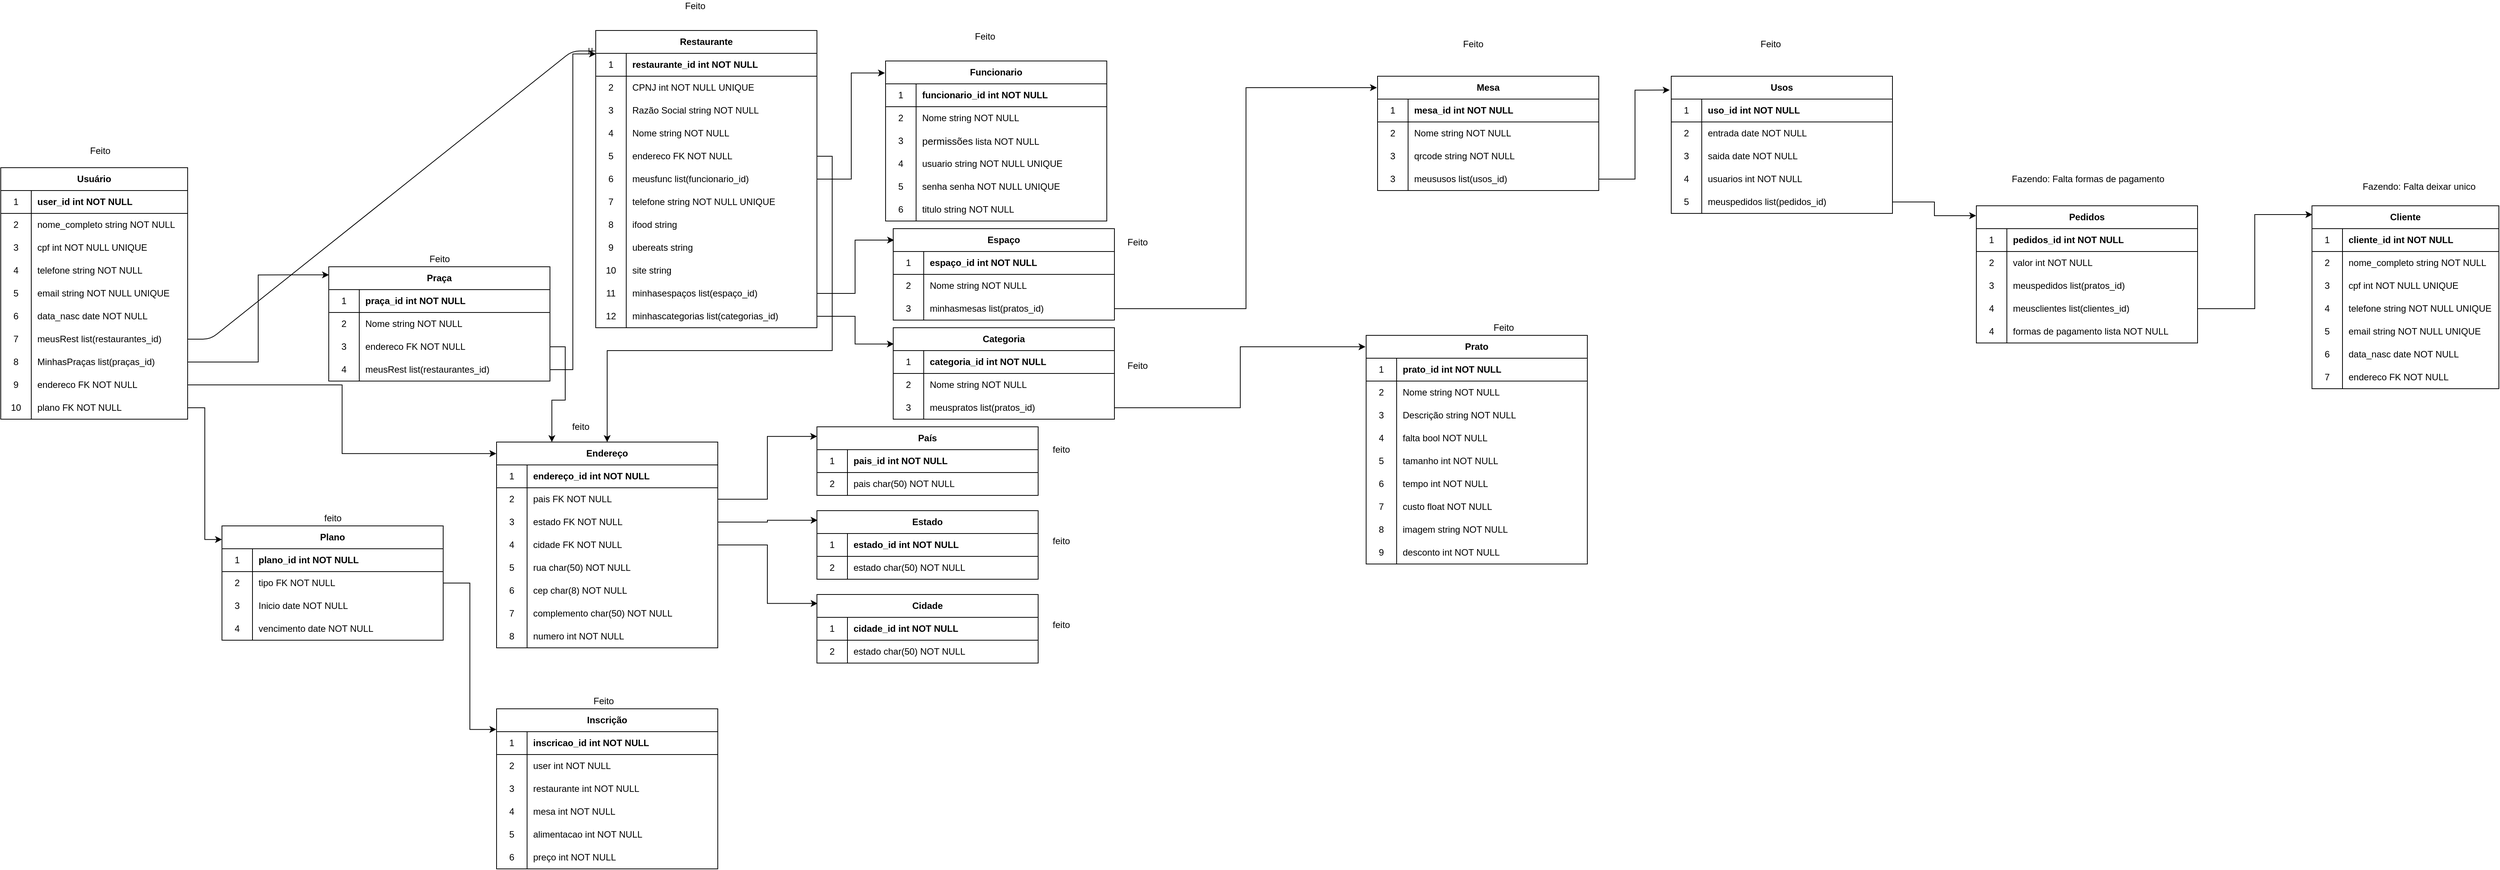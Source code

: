 <mxfile>
    <diagram id="R2lEEEUBdFMjLlhIrx00" name="Page-1">
        <mxGraphModel dx="734" dy="1425" grid="1" gridSize="10" guides="1" tooltips="1" connect="1" arrows="1" fold="1" page="1" pageScale="1" pageWidth="1100" pageHeight="850" math="0" shadow="0" extFonts="Permanent Marker^https://fonts.googleapis.com/css?family=Permanent+Marker">
            <root>
                <mxCell id="0"/>
                <mxCell id="1" parent="0"/>
                <mxCell id="Y4jUOh9yrYQZcXxPSrez-3" value="" style="edgeStyle=entityRelationEdgeStyle;fontSize=12;html=1;endArrow=ERmandOne;exitX=1;exitY=0.5;exitDx=0;exitDy=0;entryX=-0.003;entryY=0.069;entryDx=0;entryDy=0;entryPerimeter=0;" parent="1" source="G8OOLZt-9NHy7_JXTnx--45" target="G8OOLZt-9NHy7_JXTnx--58" edge="1">
                    <mxGeometry width="100" height="100" relative="1" as="geometry">
                        <mxPoint x="280" y="380.24" as="sourcePoint"/>
                        <mxPoint x="380.54" y="138.6" as="targetPoint"/>
                    </mxGeometry>
                </mxCell>
                <mxCell id="G8OOLZt-9NHy7_JXTnx--1" value="Usuário" style="shape=table;html=1;whiteSpace=wrap;startSize=30;container=1;collapsible=0;childLayout=tableLayout;fixedRows=1;rowLines=0;fontStyle=1;align=center;" parent="1" vertex="1">
                    <mxGeometry x="30" y="-80" width="245" height="330" as="geometry"/>
                </mxCell>
                <mxCell id="G8OOLZt-9NHy7_JXTnx--2" value="" style="shape=partialRectangle;html=1;whiteSpace=wrap;collapsible=0;dropTarget=0;pointerEvents=0;fillColor=none;top=0;left=0;bottom=1;right=0;points=[[0,0.5],[1,0.5]];portConstraint=eastwest;" parent="G8OOLZt-9NHy7_JXTnx--1" vertex="1">
                    <mxGeometry y="30" width="245" height="30" as="geometry"/>
                </mxCell>
                <mxCell id="G8OOLZt-9NHy7_JXTnx--3" value="1" style="shape=partialRectangle;html=1;whiteSpace=wrap;connectable=0;fillColor=none;top=0;left=0;bottom=0;right=0;overflow=hidden;" parent="G8OOLZt-9NHy7_JXTnx--2" vertex="1">
                    <mxGeometry width="40" height="30" as="geometry"/>
                </mxCell>
                <mxCell id="G8OOLZt-9NHy7_JXTnx--4" value="&lt;span style=&quot;font-weight: 700&quot;&gt;user_id int NOT NULL&lt;/span&gt;" style="shape=partialRectangle;html=1;whiteSpace=wrap;connectable=0;fillColor=none;top=0;left=0;bottom=0;right=0;align=left;spacingLeft=6;overflow=hidden;" parent="G8OOLZt-9NHy7_JXTnx--2" vertex="1">
                    <mxGeometry x="40" width="205" height="30" as="geometry"/>
                </mxCell>
                <mxCell id="G8OOLZt-9NHy7_JXTnx--5" value="" style="shape=partialRectangle;html=1;whiteSpace=wrap;collapsible=0;dropTarget=0;pointerEvents=0;fillColor=none;top=0;left=0;bottom=0;right=0;points=[[0,0.5],[1,0.5]];portConstraint=eastwest;" parent="G8OOLZt-9NHy7_JXTnx--1" vertex="1">
                    <mxGeometry y="60" width="245" height="30" as="geometry"/>
                </mxCell>
                <mxCell id="G8OOLZt-9NHy7_JXTnx--6" value="2" style="shape=partialRectangle;html=1;whiteSpace=wrap;connectable=0;fillColor=none;top=0;left=0;bottom=0;right=0;overflow=hidden;" parent="G8OOLZt-9NHy7_JXTnx--5" vertex="1">
                    <mxGeometry width="40" height="30" as="geometry"/>
                </mxCell>
                <mxCell id="G8OOLZt-9NHy7_JXTnx--7" value="&lt;span&gt;nome_completo string NOT NULL&lt;/span&gt;" style="shape=partialRectangle;html=1;whiteSpace=wrap;connectable=0;fillColor=none;top=0;left=0;bottom=0;right=0;align=left;spacingLeft=6;overflow=hidden;" parent="G8OOLZt-9NHy7_JXTnx--5" vertex="1">
                    <mxGeometry x="40" width="205" height="30" as="geometry"/>
                </mxCell>
                <mxCell id="G8OOLZt-9NHy7_JXTnx--8" value="" style="shape=partialRectangle;html=1;whiteSpace=wrap;collapsible=0;dropTarget=0;pointerEvents=0;fillColor=none;top=0;left=0;bottom=0;right=0;points=[[0,0.5],[1,0.5]];portConstraint=eastwest;" parent="G8OOLZt-9NHy7_JXTnx--1" vertex="1">
                    <mxGeometry y="90" width="245" height="30" as="geometry"/>
                </mxCell>
                <mxCell id="G8OOLZt-9NHy7_JXTnx--9" value="3" style="shape=partialRectangle;html=1;whiteSpace=wrap;connectable=0;fillColor=none;top=0;left=0;bottom=0;right=0;overflow=hidden;" parent="G8OOLZt-9NHy7_JXTnx--8" vertex="1">
                    <mxGeometry width="40" height="30" as="geometry"/>
                </mxCell>
                <mxCell id="G8OOLZt-9NHy7_JXTnx--10" value="&lt;span&gt;cpf int NOT NULL UNIQUE&lt;/span&gt;" style="shape=partialRectangle;html=1;whiteSpace=wrap;connectable=0;fillColor=none;top=0;left=0;bottom=0;right=0;align=left;spacingLeft=6;overflow=hidden;" parent="G8OOLZt-9NHy7_JXTnx--8" vertex="1">
                    <mxGeometry x="40" width="205" height="30" as="geometry"/>
                </mxCell>
                <mxCell id="G8OOLZt-9NHy7_JXTnx--17" value="" style="shape=partialRectangle;html=1;whiteSpace=wrap;collapsible=0;dropTarget=0;pointerEvents=0;fillColor=none;top=0;left=0;bottom=0;right=0;points=[[0,0.5],[1,0.5]];portConstraint=eastwest;" parent="G8OOLZt-9NHy7_JXTnx--1" vertex="1">
                    <mxGeometry y="120" width="245" height="30" as="geometry"/>
                </mxCell>
                <mxCell id="G8OOLZt-9NHy7_JXTnx--18" value="4" style="shape=partialRectangle;html=1;whiteSpace=wrap;connectable=0;fillColor=none;top=0;left=0;bottom=0;right=0;overflow=hidden;" parent="G8OOLZt-9NHy7_JXTnx--17" vertex="1">
                    <mxGeometry width="40" height="30" as="geometry"/>
                </mxCell>
                <mxCell id="G8OOLZt-9NHy7_JXTnx--19" value="&lt;span&gt;telefone string NOT NULL&lt;br&gt;&lt;/span&gt;" style="shape=partialRectangle;html=1;whiteSpace=wrap;connectable=0;fillColor=none;top=0;left=0;bottom=0;right=0;align=left;spacingLeft=6;overflow=hidden;" parent="G8OOLZt-9NHy7_JXTnx--17" vertex="1">
                    <mxGeometry x="40" width="205" height="30" as="geometry"/>
                </mxCell>
                <mxCell id="G8OOLZt-9NHy7_JXTnx--20" value="" style="shape=partialRectangle;html=1;whiteSpace=wrap;collapsible=0;dropTarget=0;pointerEvents=0;fillColor=none;top=0;left=0;bottom=0;right=0;points=[[0,0.5],[1,0.5]];portConstraint=eastwest;" parent="G8OOLZt-9NHy7_JXTnx--1" vertex="1">
                    <mxGeometry y="150" width="245" height="30" as="geometry"/>
                </mxCell>
                <mxCell id="G8OOLZt-9NHy7_JXTnx--21" value="5" style="shape=partialRectangle;html=1;whiteSpace=wrap;connectable=0;fillColor=none;top=0;left=0;bottom=0;right=0;overflow=hidden;" parent="G8OOLZt-9NHy7_JXTnx--20" vertex="1">
                    <mxGeometry width="40" height="30" as="geometry"/>
                </mxCell>
                <mxCell id="G8OOLZt-9NHy7_JXTnx--22" value="&lt;span&gt;email string NOT NULL UNIQUE&lt;/span&gt;" style="shape=partialRectangle;html=1;whiteSpace=wrap;connectable=0;fillColor=none;top=0;left=0;bottom=0;right=0;align=left;spacingLeft=6;overflow=hidden;" parent="G8OOLZt-9NHy7_JXTnx--20" vertex="1">
                    <mxGeometry x="40" width="205" height="30" as="geometry"/>
                </mxCell>
                <mxCell id="G8OOLZt-9NHy7_JXTnx--23" value="" style="shape=partialRectangle;html=1;whiteSpace=wrap;collapsible=0;dropTarget=0;pointerEvents=0;fillColor=none;top=0;left=0;bottom=0;right=0;points=[[0,0.5],[1,0.5]];portConstraint=eastwest;" parent="G8OOLZt-9NHy7_JXTnx--1" vertex="1">
                    <mxGeometry y="180" width="245" height="30" as="geometry"/>
                </mxCell>
                <mxCell id="G8OOLZt-9NHy7_JXTnx--24" value="6" style="shape=partialRectangle;html=1;whiteSpace=wrap;connectable=0;fillColor=none;top=0;left=0;bottom=0;right=0;overflow=hidden;" parent="G8OOLZt-9NHy7_JXTnx--23" vertex="1">
                    <mxGeometry width="40" height="30" as="geometry"/>
                </mxCell>
                <mxCell id="G8OOLZt-9NHy7_JXTnx--25" value="&lt;span&gt;data_nasc date NOT NULL&lt;/span&gt;" style="shape=partialRectangle;html=1;whiteSpace=wrap;connectable=0;fillColor=none;top=0;left=0;bottom=0;right=0;align=left;spacingLeft=6;overflow=hidden;" parent="G8OOLZt-9NHy7_JXTnx--23" vertex="1">
                    <mxGeometry x="40" width="205" height="30" as="geometry"/>
                </mxCell>
                <mxCell id="G8OOLZt-9NHy7_JXTnx--45" value="" style="shape=partialRectangle;html=1;whiteSpace=wrap;collapsible=0;dropTarget=0;pointerEvents=0;fillColor=none;top=0;left=0;bottom=0;right=0;points=[[0,0.5],[1,0.5]];portConstraint=eastwest;" parent="G8OOLZt-9NHy7_JXTnx--1" vertex="1">
                    <mxGeometry y="210" width="245" height="30" as="geometry"/>
                </mxCell>
                <mxCell id="G8OOLZt-9NHy7_JXTnx--46" value="7" style="shape=partialRectangle;html=1;whiteSpace=wrap;connectable=0;fillColor=none;top=0;left=0;bottom=0;right=0;overflow=hidden;" parent="G8OOLZt-9NHy7_JXTnx--45" vertex="1">
                    <mxGeometry width="40" height="30" as="geometry"/>
                </mxCell>
                <mxCell id="G8OOLZt-9NHy7_JXTnx--47" value="&lt;span&gt;meusRest list(restaurantes_id)&lt;/span&gt;" style="shape=partialRectangle;html=1;whiteSpace=wrap;connectable=0;fillColor=none;top=0;left=0;bottom=0;right=0;align=left;spacingLeft=6;overflow=hidden;" parent="G8OOLZt-9NHy7_JXTnx--45" vertex="1">
                    <mxGeometry x="40" width="205" height="30" as="geometry"/>
                </mxCell>
                <mxCell id="G8OOLZt-9NHy7_JXTnx--48" value="" style="shape=partialRectangle;html=1;whiteSpace=wrap;collapsible=0;dropTarget=0;pointerEvents=0;fillColor=none;top=0;left=0;bottom=0;right=0;points=[[0,0.5],[1,0.5]];portConstraint=eastwest;" parent="G8OOLZt-9NHy7_JXTnx--1" vertex="1">
                    <mxGeometry y="240" width="245" height="30" as="geometry"/>
                </mxCell>
                <mxCell id="G8OOLZt-9NHy7_JXTnx--49" value="8" style="shape=partialRectangle;html=1;whiteSpace=wrap;connectable=0;fillColor=none;top=0;left=0;bottom=0;right=0;overflow=hidden;" parent="G8OOLZt-9NHy7_JXTnx--48" vertex="1">
                    <mxGeometry width="40" height="30" as="geometry"/>
                </mxCell>
                <mxCell id="G8OOLZt-9NHy7_JXTnx--50" value="&lt;span style=&quot;text-align: center&quot;&gt;MinhasPraças list(praças_id)&lt;/span&gt;" style="shape=partialRectangle;html=1;whiteSpace=wrap;connectable=0;fillColor=none;top=0;left=0;bottom=0;right=0;align=left;spacingLeft=6;overflow=hidden;" parent="G8OOLZt-9NHy7_JXTnx--48" vertex="1">
                    <mxGeometry x="40" width="205" height="30" as="geometry"/>
                </mxCell>
                <mxCell id="G8OOLZt-9NHy7_JXTnx--54" value="" style="shape=partialRectangle;html=1;whiteSpace=wrap;collapsible=0;dropTarget=0;pointerEvents=0;fillColor=none;top=0;left=0;bottom=0;right=0;points=[[0,0.5],[1,0.5]];portConstraint=eastwest;" parent="G8OOLZt-9NHy7_JXTnx--1" vertex="1">
                    <mxGeometry y="270" width="245" height="30" as="geometry"/>
                </mxCell>
                <mxCell id="G8OOLZt-9NHy7_JXTnx--55" value="9" style="shape=partialRectangle;html=1;whiteSpace=wrap;connectable=0;fillColor=none;top=0;left=0;bottom=0;right=0;overflow=hidden;" parent="G8OOLZt-9NHy7_JXTnx--54" vertex="1">
                    <mxGeometry width="40" height="30" as="geometry"/>
                </mxCell>
                <mxCell id="G8OOLZt-9NHy7_JXTnx--56" value="&lt;span&gt;endereco FK NOT NULL&lt;/span&gt;" style="shape=partialRectangle;html=1;whiteSpace=wrap;connectable=0;fillColor=none;top=0;left=0;bottom=0;right=0;align=left;spacingLeft=6;overflow=hidden;" parent="G8OOLZt-9NHy7_JXTnx--54" vertex="1">
                    <mxGeometry x="40" width="205" height="30" as="geometry"/>
                </mxCell>
                <mxCell id="G8OOLZt-9NHy7_JXTnx--265" value="" style="shape=partialRectangle;html=1;whiteSpace=wrap;collapsible=0;dropTarget=0;pointerEvents=0;fillColor=none;top=0;left=0;bottom=0;right=0;points=[[0,0.5],[1,0.5]];portConstraint=eastwest;" parent="G8OOLZt-9NHy7_JXTnx--1" vertex="1">
                    <mxGeometry y="300" width="245" height="30" as="geometry"/>
                </mxCell>
                <mxCell id="G8OOLZt-9NHy7_JXTnx--266" value="10" style="shape=partialRectangle;html=1;whiteSpace=wrap;connectable=0;fillColor=none;top=0;left=0;bottom=0;right=0;overflow=hidden;" parent="G8OOLZt-9NHy7_JXTnx--265" vertex="1">
                    <mxGeometry width="40" height="30" as="geometry"/>
                </mxCell>
                <mxCell id="G8OOLZt-9NHy7_JXTnx--267" value="&lt;span&gt;plano FK NOT NULL&lt;/span&gt;" style="shape=partialRectangle;html=1;whiteSpace=wrap;connectable=0;fillColor=none;top=0;left=0;bottom=0;right=0;align=left;spacingLeft=6;overflow=hidden;" parent="G8OOLZt-9NHy7_JXTnx--265" vertex="1">
                    <mxGeometry x="40" width="205" height="30" as="geometry"/>
                </mxCell>
                <mxCell id="G8OOLZt-9NHy7_JXTnx--58" value="Restaurante" style="shape=table;html=1;whiteSpace=wrap;startSize=30;container=1;collapsible=0;childLayout=tableLayout;fixedRows=1;rowLines=0;fontStyle=1;align=center;" parent="1" vertex="1">
                    <mxGeometry x="810" y="-260" width="290" height="390" as="geometry"/>
                </mxCell>
                <mxCell id="G8OOLZt-9NHy7_JXTnx--59" value="" style="shape=partialRectangle;html=1;whiteSpace=wrap;collapsible=0;dropTarget=0;pointerEvents=0;fillColor=none;top=0;left=0;bottom=1;right=0;points=[[0,0.5],[1,0.5]];portConstraint=eastwest;" parent="G8OOLZt-9NHy7_JXTnx--58" vertex="1">
                    <mxGeometry y="30" width="290" height="30" as="geometry"/>
                </mxCell>
                <mxCell id="G8OOLZt-9NHy7_JXTnx--60" value="1" style="shape=partialRectangle;html=1;whiteSpace=wrap;connectable=0;fillColor=none;top=0;left=0;bottom=0;right=0;overflow=hidden;" parent="G8OOLZt-9NHy7_JXTnx--59" vertex="1">
                    <mxGeometry width="40" height="30" as="geometry"/>
                </mxCell>
                <mxCell id="G8OOLZt-9NHy7_JXTnx--61" value="&lt;span style=&quot;font-weight: 700&quot;&gt;restaurante_id int NOT NULL&lt;/span&gt;" style="shape=partialRectangle;html=1;whiteSpace=wrap;connectable=0;fillColor=none;top=0;left=0;bottom=0;right=0;align=left;spacingLeft=6;overflow=hidden;" parent="G8OOLZt-9NHy7_JXTnx--59" vertex="1">
                    <mxGeometry x="40" width="250" height="30" as="geometry"/>
                </mxCell>
                <mxCell id="G8OOLZt-9NHy7_JXTnx--62" value="" style="shape=partialRectangle;html=1;whiteSpace=wrap;collapsible=0;dropTarget=0;pointerEvents=0;fillColor=none;top=0;left=0;bottom=0;right=0;points=[[0,0.5],[1,0.5]];portConstraint=eastwest;" parent="G8OOLZt-9NHy7_JXTnx--58" vertex="1">
                    <mxGeometry y="60" width="290" height="30" as="geometry"/>
                </mxCell>
                <mxCell id="G8OOLZt-9NHy7_JXTnx--63" value="2" style="shape=partialRectangle;html=1;whiteSpace=wrap;connectable=0;fillColor=none;top=0;left=0;bottom=0;right=0;overflow=hidden;" parent="G8OOLZt-9NHy7_JXTnx--62" vertex="1">
                    <mxGeometry width="40" height="30" as="geometry"/>
                </mxCell>
                <mxCell id="G8OOLZt-9NHy7_JXTnx--64" value="&lt;span&gt;CPNJ int NOT NULL&amp;nbsp;&lt;/span&gt;UNIQUE" style="shape=partialRectangle;html=1;whiteSpace=wrap;connectable=0;fillColor=none;top=0;left=0;bottom=0;right=0;align=left;spacingLeft=6;overflow=hidden;" parent="G8OOLZt-9NHy7_JXTnx--62" vertex="1">
                    <mxGeometry x="40" width="250" height="30" as="geometry"/>
                </mxCell>
                <mxCell id="G8OOLZt-9NHy7_JXTnx--65" value="" style="shape=partialRectangle;html=1;whiteSpace=wrap;collapsible=0;dropTarget=0;pointerEvents=0;fillColor=none;top=0;left=0;bottom=0;right=0;points=[[0,0.5],[1,0.5]];portConstraint=eastwest;" parent="G8OOLZt-9NHy7_JXTnx--58" vertex="1">
                    <mxGeometry y="90" width="290" height="30" as="geometry"/>
                </mxCell>
                <mxCell id="G8OOLZt-9NHy7_JXTnx--66" value="3" style="shape=partialRectangle;html=1;whiteSpace=wrap;connectable=0;fillColor=none;top=0;left=0;bottom=0;right=0;overflow=hidden;" parent="G8OOLZt-9NHy7_JXTnx--65" vertex="1">
                    <mxGeometry width="40" height="30" as="geometry"/>
                </mxCell>
                <mxCell id="G8OOLZt-9NHy7_JXTnx--67" value="&lt;span&gt;Razão Social string NOT NULL&lt;br&gt;&lt;/span&gt;" style="shape=partialRectangle;html=1;whiteSpace=wrap;connectable=0;fillColor=none;top=0;left=0;bottom=0;right=0;align=left;spacingLeft=6;overflow=hidden;" parent="G8OOLZt-9NHy7_JXTnx--65" vertex="1">
                    <mxGeometry x="40" width="250" height="30" as="geometry"/>
                </mxCell>
                <mxCell id="G8OOLZt-9NHy7_JXTnx--68" value="" style="shape=partialRectangle;html=1;whiteSpace=wrap;collapsible=0;dropTarget=0;pointerEvents=0;fillColor=none;top=0;left=0;bottom=0;right=0;points=[[0,0.5],[1,0.5]];portConstraint=eastwest;" parent="G8OOLZt-9NHy7_JXTnx--58" vertex="1">
                    <mxGeometry y="120" width="290" height="30" as="geometry"/>
                </mxCell>
                <mxCell id="G8OOLZt-9NHy7_JXTnx--69" value="4" style="shape=partialRectangle;html=1;whiteSpace=wrap;connectable=0;fillColor=none;top=0;left=0;bottom=0;right=0;overflow=hidden;" parent="G8OOLZt-9NHy7_JXTnx--68" vertex="1">
                    <mxGeometry width="40" height="30" as="geometry"/>
                </mxCell>
                <mxCell id="G8OOLZt-9NHy7_JXTnx--70" value="&lt;span&gt;Nome string NOT NULL&lt;/span&gt;" style="shape=partialRectangle;html=1;whiteSpace=wrap;connectable=0;fillColor=none;top=0;left=0;bottom=0;right=0;align=left;spacingLeft=6;overflow=hidden;" parent="G8OOLZt-9NHy7_JXTnx--68" vertex="1">
                    <mxGeometry x="40" width="250" height="30" as="geometry"/>
                </mxCell>
                <mxCell id="G8OOLZt-9NHy7_JXTnx--71" value="" style="shape=partialRectangle;html=1;whiteSpace=wrap;collapsible=0;dropTarget=0;pointerEvents=0;fillColor=none;top=0;left=0;bottom=0;right=0;points=[[0,0.5],[1,0.5]];portConstraint=eastwest;" parent="G8OOLZt-9NHy7_JXTnx--58" vertex="1">
                    <mxGeometry y="150" width="290" height="30" as="geometry"/>
                </mxCell>
                <mxCell id="G8OOLZt-9NHy7_JXTnx--72" value="5" style="shape=partialRectangle;html=1;whiteSpace=wrap;connectable=0;fillColor=none;top=0;left=0;bottom=0;right=0;overflow=hidden;" parent="G8OOLZt-9NHy7_JXTnx--71" vertex="1">
                    <mxGeometry width="40" height="30" as="geometry"/>
                </mxCell>
                <mxCell id="G8OOLZt-9NHy7_JXTnx--73" value="endereco FK NOT NULL" style="shape=partialRectangle;html=1;whiteSpace=wrap;connectable=0;fillColor=none;top=0;left=0;bottom=0;right=0;align=left;spacingLeft=6;overflow=hidden;" parent="G8OOLZt-9NHy7_JXTnx--71" vertex="1">
                    <mxGeometry x="40" width="250" height="30" as="geometry"/>
                </mxCell>
                <mxCell id="G8OOLZt-9NHy7_JXTnx--214" value="" style="shape=partialRectangle;html=1;whiteSpace=wrap;collapsible=0;dropTarget=0;pointerEvents=0;fillColor=none;top=0;left=0;bottom=0;right=0;points=[[0,0.5],[1,0.5]];portConstraint=eastwest;" parent="G8OOLZt-9NHy7_JXTnx--58" vertex="1">
                    <mxGeometry y="180" width="290" height="30" as="geometry"/>
                </mxCell>
                <mxCell id="G8OOLZt-9NHy7_JXTnx--215" value="6" style="shape=partialRectangle;html=1;whiteSpace=wrap;connectable=0;fillColor=none;top=0;left=0;bottom=0;right=0;overflow=hidden;" parent="G8OOLZt-9NHy7_JXTnx--214" vertex="1">
                    <mxGeometry width="40" height="30" as="geometry"/>
                </mxCell>
                <mxCell id="G8OOLZt-9NHy7_JXTnx--216" value="meusfunc list(funcionario_id)" style="shape=partialRectangle;html=1;whiteSpace=wrap;connectable=0;fillColor=none;top=0;left=0;bottom=0;right=0;align=left;spacingLeft=6;overflow=hidden;" parent="G8OOLZt-9NHy7_JXTnx--214" vertex="1">
                    <mxGeometry x="40" width="250" height="30" as="geometry"/>
                </mxCell>
                <mxCell id="G8OOLZt-9NHy7_JXTnx--302" value="" style="shape=partialRectangle;html=1;whiteSpace=wrap;collapsible=0;dropTarget=0;pointerEvents=0;fillColor=none;top=0;left=0;bottom=0;right=0;points=[[0,0.5],[1,0.5]];portConstraint=eastwest;" parent="G8OOLZt-9NHy7_JXTnx--58" vertex="1">
                    <mxGeometry y="210" width="290" height="30" as="geometry"/>
                </mxCell>
                <mxCell id="G8OOLZt-9NHy7_JXTnx--303" value="7" style="shape=partialRectangle;html=1;whiteSpace=wrap;connectable=0;fillColor=none;top=0;left=0;bottom=0;right=0;overflow=hidden;" parent="G8OOLZt-9NHy7_JXTnx--302" vertex="1">
                    <mxGeometry width="40" height="30" as="geometry"/>
                </mxCell>
                <mxCell id="G8OOLZt-9NHy7_JXTnx--304" value="telefone string NOT NULL UNIQUE" style="shape=partialRectangle;html=1;whiteSpace=wrap;connectable=0;fillColor=none;top=0;left=0;bottom=0;right=0;align=left;spacingLeft=6;overflow=hidden;" parent="G8OOLZt-9NHy7_JXTnx--302" vertex="1">
                    <mxGeometry x="40" width="250" height="30" as="geometry"/>
                </mxCell>
                <mxCell id="G8OOLZt-9NHy7_JXTnx--305" value="" style="shape=partialRectangle;html=1;whiteSpace=wrap;collapsible=0;dropTarget=0;pointerEvents=0;fillColor=none;top=0;left=0;bottom=0;right=0;points=[[0,0.5],[1,0.5]];portConstraint=eastwest;" parent="G8OOLZt-9NHy7_JXTnx--58" vertex="1">
                    <mxGeometry y="240" width="290" height="30" as="geometry"/>
                </mxCell>
                <mxCell id="G8OOLZt-9NHy7_JXTnx--306" value="8" style="shape=partialRectangle;html=1;whiteSpace=wrap;connectable=0;fillColor=none;top=0;left=0;bottom=0;right=0;overflow=hidden;" parent="G8OOLZt-9NHy7_JXTnx--305" vertex="1">
                    <mxGeometry width="40" height="30" as="geometry"/>
                </mxCell>
                <mxCell id="G8OOLZt-9NHy7_JXTnx--307" value="ifood string" style="shape=partialRectangle;html=1;whiteSpace=wrap;connectable=0;fillColor=none;top=0;left=0;bottom=0;right=0;align=left;spacingLeft=6;overflow=hidden;" parent="G8OOLZt-9NHy7_JXTnx--305" vertex="1">
                    <mxGeometry x="40" width="250" height="30" as="geometry"/>
                </mxCell>
                <mxCell id="G8OOLZt-9NHy7_JXTnx--308" value="" style="shape=partialRectangle;html=1;whiteSpace=wrap;collapsible=0;dropTarget=0;pointerEvents=0;fillColor=none;top=0;left=0;bottom=0;right=0;points=[[0,0.5],[1,0.5]];portConstraint=eastwest;" parent="G8OOLZt-9NHy7_JXTnx--58" vertex="1">
                    <mxGeometry y="270" width="290" height="30" as="geometry"/>
                </mxCell>
                <mxCell id="G8OOLZt-9NHy7_JXTnx--309" value="9" style="shape=partialRectangle;html=1;whiteSpace=wrap;connectable=0;fillColor=none;top=0;left=0;bottom=0;right=0;overflow=hidden;" parent="G8OOLZt-9NHy7_JXTnx--308" vertex="1">
                    <mxGeometry width="40" height="30" as="geometry"/>
                </mxCell>
                <mxCell id="G8OOLZt-9NHy7_JXTnx--310" value="ubereats string" style="shape=partialRectangle;html=1;whiteSpace=wrap;connectable=0;fillColor=none;top=0;left=0;bottom=0;right=0;align=left;spacingLeft=6;overflow=hidden;" parent="G8OOLZt-9NHy7_JXTnx--308" vertex="1">
                    <mxGeometry x="40" width="250" height="30" as="geometry"/>
                </mxCell>
                <mxCell id="G8OOLZt-9NHy7_JXTnx--311" value="" style="shape=partialRectangle;html=1;whiteSpace=wrap;collapsible=0;dropTarget=0;pointerEvents=0;fillColor=none;top=0;left=0;bottom=0;right=0;points=[[0,0.5],[1,0.5]];portConstraint=eastwest;" parent="G8OOLZt-9NHy7_JXTnx--58" vertex="1">
                    <mxGeometry y="300" width="290" height="30" as="geometry"/>
                </mxCell>
                <mxCell id="G8OOLZt-9NHy7_JXTnx--312" value="10" style="shape=partialRectangle;html=1;whiteSpace=wrap;connectable=0;fillColor=none;top=0;left=0;bottom=0;right=0;overflow=hidden;" parent="G8OOLZt-9NHy7_JXTnx--311" vertex="1">
                    <mxGeometry width="40" height="30" as="geometry"/>
                </mxCell>
                <mxCell id="G8OOLZt-9NHy7_JXTnx--313" value="site string" style="shape=partialRectangle;html=1;whiteSpace=wrap;connectable=0;fillColor=none;top=0;left=0;bottom=0;right=0;align=left;spacingLeft=6;overflow=hidden;" parent="G8OOLZt-9NHy7_JXTnx--311" vertex="1">
                    <mxGeometry x="40" width="250" height="30" as="geometry"/>
                </mxCell>
                <mxCell id="G8OOLZt-9NHy7_JXTnx--314" value="" style="shape=partialRectangle;html=1;whiteSpace=wrap;collapsible=0;dropTarget=0;pointerEvents=0;fillColor=none;top=0;left=0;bottom=0;right=0;points=[[0,0.5],[1,0.5]];portConstraint=eastwest;" parent="G8OOLZt-9NHy7_JXTnx--58" vertex="1">
                    <mxGeometry y="330" width="290" height="30" as="geometry"/>
                </mxCell>
                <mxCell id="G8OOLZt-9NHy7_JXTnx--315" value="11" style="shape=partialRectangle;html=1;whiteSpace=wrap;connectable=0;fillColor=none;top=0;left=0;bottom=0;right=0;overflow=hidden;" parent="G8OOLZt-9NHy7_JXTnx--314" vertex="1">
                    <mxGeometry width="40" height="30" as="geometry"/>
                </mxCell>
                <mxCell id="G8OOLZt-9NHy7_JXTnx--316" value="minhasespaços list(espaço_id)" style="shape=partialRectangle;html=1;whiteSpace=wrap;connectable=0;fillColor=none;top=0;left=0;bottom=0;right=0;align=left;spacingLeft=6;overflow=hidden;" parent="G8OOLZt-9NHy7_JXTnx--314" vertex="1">
                    <mxGeometry x="40" width="250" height="30" as="geometry"/>
                </mxCell>
                <mxCell id="G8OOLZt-9NHy7_JXTnx--318" value="" style="shape=partialRectangle;html=1;whiteSpace=wrap;collapsible=0;dropTarget=0;pointerEvents=0;fillColor=none;top=0;left=0;bottom=0;right=0;points=[[0,0.5],[1,0.5]];portConstraint=eastwest;" parent="G8OOLZt-9NHy7_JXTnx--58" vertex="1">
                    <mxGeometry y="360" width="290" height="30" as="geometry"/>
                </mxCell>
                <mxCell id="G8OOLZt-9NHy7_JXTnx--319" value="12" style="shape=partialRectangle;html=1;whiteSpace=wrap;connectable=0;fillColor=none;top=0;left=0;bottom=0;right=0;overflow=hidden;" parent="G8OOLZt-9NHy7_JXTnx--318" vertex="1">
                    <mxGeometry width="40" height="30" as="geometry"/>
                </mxCell>
                <mxCell id="G8OOLZt-9NHy7_JXTnx--320" value="minhascategorias list(categorias_id)" style="shape=partialRectangle;html=1;whiteSpace=wrap;connectable=0;fillColor=none;top=0;left=0;bottom=0;right=0;align=left;spacingLeft=6;overflow=hidden;" parent="G8OOLZt-9NHy7_JXTnx--318" vertex="1">
                    <mxGeometry x="40" width="250" height="30" as="geometry"/>
                </mxCell>
                <mxCell id="G8OOLZt-9NHy7_JXTnx--86" value="Endereço" style="shape=table;html=1;whiteSpace=wrap;startSize=30;container=1;collapsible=0;childLayout=tableLayout;fixedRows=1;rowLines=0;fontStyle=1;align=center;" parent="1" vertex="1">
                    <mxGeometry x="680" y="280" width="290" height="270" as="geometry"/>
                </mxCell>
                <mxCell id="G8OOLZt-9NHy7_JXTnx--87" value="" style="shape=partialRectangle;html=1;whiteSpace=wrap;collapsible=0;dropTarget=0;pointerEvents=0;fillColor=none;top=0;left=0;bottom=1;right=0;points=[[0,0.5],[1,0.5]];portConstraint=eastwest;" parent="G8OOLZt-9NHy7_JXTnx--86" vertex="1">
                    <mxGeometry y="30" width="290" height="30" as="geometry"/>
                </mxCell>
                <mxCell id="G8OOLZt-9NHy7_JXTnx--88" value="1" style="shape=partialRectangle;html=1;whiteSpace=wrap;connectable=0;fillColor=none;top=0;left=0;bottom=0;right=0;overflow=hidden;" parent="G8OOLZt-9NHy7_JXTnx--87" vertex="1">
                    <mxGeometry width="40" height="30" as="geometry"/>
                </mxCell>
                <mxCell id="G8OOLZt-9NHy7_JXTnx--89" value="&lt;span style=&quot;font-weight: 700&quot;&gt;endereço_id int NOT NULL&lt;/span&gt;" style="shape=partialRectangle;html=1;whiteSpace=wrap;connectable=0;fillColor=none;top=0;left=0;bottom=0;right=0;align=left;spacingLeft=6;overflow=hidden;" parent="G8OOLZt-9NHy7_JXTnx--87" vertex="1">
                    <mxGeometry x="40" width="250" height="30" as="geometry"/>
                </mxCell>
                <mxCell id="G8OOLZt-9NHy7_JXTnx--90" value="" style="shape=partialRectangle;html=1;whiteSpace=wrap;collapsible=0;dropTarget=0;pointerEvents=0;fillColor=none;top=0;left=0;bottom=0;right=0;points=[[0,0.5],[1,0.5]];portConstraint=eastwest;" parent="G8OOLZt-9NHy7_JXTnx--86" vertex="1">
                    <mxGeometry y="60" width="290" height="30" as="geometry"/>
                </mxCell>
                <mxCell id="G8OOLZt-9NHy7_JXTnx--91" value="2" style="shape=partialRectangle;html=1;whiteSpace=wrap;connectable=0;fillColor=none;top=0;left=0;bottom=0;right=0;overflow=hidden;" parent="G8OOLZt-9NHy7_JXTnx--90" vertex="1">
                    <mxGeometry width="40" height="30" as="geometry"/>
                </mxCell>
                <mxCell id="G8OOLZt-9NHy7_JXTnx--92" value="&lt;span&gt;pais FK&amp;nbsp;&lt;/span&gt;NOT NULL" style="shape=partialRectangle;html=1;whiteSpace=wrap;connectable=0;fillColor=none;top=0;left=0;bottom=0;right=0;align=left;spacingLeft=6;overflow=hidden;" parent="G8OOLZt-9NHy7_JXTnx--90" vertex="1">
                    <mxGeometry x="40" width="250" height="30" as="geometry"/>
                </mxCell>
                <mxCell id="G8OOLZt-9NHy7_JXTnx--93" value="" style="shape=partialRectangle;html=1;whiteSpace=wrap;collapsible=0;dropTarget=0;pointerEvents=0;fillColor=none;top=0;left=0;bottom=0;right=0;points=[[0,0.5],[1,0.5]];portConstraint=eastwest;" parent="G8OOLZt-9NHy7_JXTnx--86" vertex="1">
                    <mxGeometry y="90" width="290" height="30" as="geometry"/>
                </mxCell>
                <mxCell id="G8OOLZt-9NHy7_JXTnx--94" value="3" style="shape=partialRectangle;html=1;whiteSpace=wrap;connectable=0;fillColor=none;top=0;left=0;bottom=0;right=0;overflow=hidden;" parent="G8OOLZt-9NHy7_JXTnx--93" vertex="1">
                    <mxGeometry width="40" height="30" as="geometry"/>
                </mxCell>
                <mxCell id="G8OOLZt-9NHy7_JXTnx--95" value="&lt;span&gt;estado FK NOT NULL&lt;/span&gt;" style="shape=partialRectangle;html=1;whiteSpace=wrap;connectable=0;fillColor=none;top=0;left=0;bottom=0;right=0;align=left;spacingLeft=6;overflow=hidden;" parent="G8OOLZt-9NHy7_JXTnx--93" vertex="1">
                    <mxGeometry x="40" width="250" height="30" as="geometry"/>
                </mxCell>
                <mxCell id="G8OOLZt-9NHy7_JXTnx--96" value="" style="shape=partialRectangle;html=1;whiteSpace=wrap;collapsible=0;dropTarget=0;pointerEvents=0;fillColor=none;top=0;left=0;bottom=0;right=0;points=[[0,0.5],[1,0.5]];portConstraint=eastwest;" parent="G8OOLZt-9NHy7_JXTnx--86" vertex="1">
                    <mxGeometry y="120" width="290" height="30" as="geometry"/>
                </mxCell>
                <mxCell id="G8OOLZt-9NHy7_JXTnx--97" value="4" style="shape=partialRectangle;html=1;whiteSpace=wrap;connectable=0;fillColor=none;top=0;left=0;bottom=0;right=0;overflow=hidden;" parent="G8OOLZt-9NHy7_JXTnx--96" vertex="1">
                    <mxGeometry width="40" height="30" as="geometry"/>
                </mxCell>
                <mxCell id="G8OOLZt-9NHy7_JXTnx--98" value="&lt;span&gt;cidade FK NOT NULL&lt;/span&gt;" style="shape=partialRectangle;html=1;whiteSpace=wrap;connectable=0;fillColor=none;top=0;left=0;bottom=0;right=0;align=left;spacingLeft=6;overflow=hidden;" parent="G8OOLZt-9NHy7_JXTnx--96" vertex="1">
                    <mxGeometry x="40" width="250" height="30" as="geometry"/>
                </mxCell>
                <mxCell id="G8OOLZt-9NHy7_JXTnx--99" value="" style="shape=partialRectangle;html=1;whiteSpace=wrap;collapsible=0;dropTarget=0;pointerEvents=0;fillColor=none;top=0;left=0;bottom=0;right=0;points=[[0,0.5],[1,0.5]];portConstraint=eastwest;" parent="G8OOLZt-9NHy7_JXTnx--86" vertex="1">
                    <mxGeometry y="150" width="290" height="30" as="geometry"/>
                </mxCell>
                <mxCell id="G8OOLZt-9NHy7_JXTnx--100" value="5" style="shape=partialRectangle;html=1;whiteSpace=wrap;connectable=0;fillColor=none;top=0;left=0;bottom=0;right=0;overflow=hidden;" parent="G8OOLZt-9NHy7_JXTnx--99" vertex="1">
                    <mxGeometry width="40" height="30" as="geometry"/>
                </mxCell>
                <mxCell id="G8OOLZt-9NHy7_JXTnx--101" value="&lt;span&gt;rua char(50) NOT NULL&lt;/span&gt;" style="shape=partialRectangle;html=1;whiteSpace=wrap;connectable=0;fillColor=none;top=0;left=0;bottom=0;right=0;align=left;spacingLeft=6;overflow=hidden;" parent="G8OOLZt-9NHy7_JXTnx--99" vertex="1">
                    <mxGeometry x="40" width="250" height="30" as="geometry"/>
                </mxCell>
                <mxCell id="G8OOLZt-9NHy7_JXTnx--102" value="" style="shape=partialRectangle;html=1;whiteSpace=wrap;collapsible=0;dropTarget=0;pointerEvents=0;fillColor=none;top=0;left=0;bottom=0;right=0;points=[[0,0.5],[1,0.5]];portConstraint=eastwest;" parent="G8OOLZt-9NHy7_JXTnx--86" vertex="1">
                    <mxGeometry y="180" width="290" height="30" as="geometry"/>
                </mxCell>
                <mxCell id="G8OOLZt-9NHy7_JXTnx--103" value="6" style="shape=partialRectangle;html=1;whiteSpace=wrap;connectable=0;fillColor=none;top=0;left=0;bottom=0;right=0;overflow=hidden;" parent="G8OOLZt-9NHy7_JXTnx--102" vertex="1">
                    <mxGeometry width="40" height="30" as="geometry"/>
                </mxCell>
                <mxCell id="G8OOLZt-9NHy7_JXTnx--104" value="&lt;span&gt;cep char(8) NOT NULL&lt;/span&gt;" style="shape=partialRectangle;html=1;whiteSpace=wrap;connectable=0;fillColor=none;top=0;left=0;bottom=0;right=0;align=left;spacingLeft=6;overflow=hidden;" parent="G8OOLZt-9NHy7_JXTnx--102" vertex="1">
                    <mxGeometry x="40" width="250" height="30" as="geometry"/>
                </mxCell>
                <mxCell id="G8OOLZt-9NHy7_JXTnx--105" value="" style="shape=partialRectangle;html=1;whiteSpace=wrap;collapsible=0;dropTarget=0;pointerEvents=0;fillColor=none;top=0;left=0;bottom=0;right=0;points=[[0,0.5],[1,0.5]];portConstraint=eastwest;" parent="G8OOLZt-9NHy7_JXTnx--86" vertex="1">
                    <mxGeometry y="210" width="290" height="30" as="geometry"/>
                </mxCell>
                <mxCell id="G8OOLZt-9NHy7_JXTnx--106" value="7" style="shape=partialRectangle;html=1;whiteSpace=wrap;connectable=0;fillColor=none;top=0;left=0;bottom=0;right=0;overflow=hidden;" parent="G8OOLZt-9NHy7_JXTnx--105" vertex="1">
                    <mxGeometry width="40" height="30" as="geometry"/>
                </mxCell>
                <mxCell id="G8OOLZt-9NHy7_JXTnx--107" value="&lt;span&gt;complemento char(50) NOT NULL&lt;/span&gt;" style="shape=partialRectangle;html=1;whiteSpace=wrap;connectable=0;fillColor=none;top=0;left=0;bottom=0;right=0;align=left;spacingLeft=6;overflow=hidden;" parent="G8OOLZt-9NHy7_JXTnx--105" vertex="1">
                    <mxGeometry x="40" width="250" height="30" as="geometry"/>
                </mxCell>
                <mxCell id="G8OOLZt-9NHy7_JXTnx--108" value="" style="shape=partialRectangle;html=1;whiteSpace=wrap;collapsible=0;dropTarget=0;pointerEvents=0;fillColor=none;top=0;left=0;bottom=0;right=0;points=[[0,0.5],[1,0.5]];portConstraint=eastwest;" parent="G8OOLZt-9NHy7_JXTnx--86" vertex="1">
                    <mxGeometry y="240" width="290" height="30" as="geometry"/>
                </mxCell>
                <mxCell id="G8OOLZt-9NHy7_JXTnx--109" value="8" style="shape=partialRectangle;html=1;whiteSpace=wrap;connectable=0;fillColor=none;top=0;left=0;bottom=0;right=0;overflow=hidden;" parent="G8OOLZt-9NHy7_JXTnx--108" vertex="1">
                    <mxGeometry width="40" height="30" as="geometry"/>
                </mxCell>
                <mxCell id="G8OOLZt-9NHy7_JXTnx--110" value="&lt;span&gt;numero int NOT NULL&lt;/span&gt;" style="shape=partialRectangle;html=1;whiteSpace=wrap;connectable=0;fillColor=none;top=0;left=0;bottom=0;right=0;align=left;spacingLeft=6;overflow=hidden;" parent="G8OOLZt-9NHy7_JXTnx--108" vertex="1">
                    <mxGeometry x="40" width="250" height="30" as="geometry"/>
                </mxCell>
                <mxCell id="G8OOLZt-9NHy7_JXTnx--113" style="edgeStyle=orthogonalEdgeStyle;rounded=0;orthogonalLoop=1;jettySize=auto;html=1;exitX=1;exitY=0.5;exitDx=0;exitDy=0;entryX=0.5;entryY=0;entryDx=0;entryDy=0;" parent="1" source="G8OOLZt-9NHy7_JXTnx--71" target="G8OOLZt-9NHy7_JXTnx--86" edge="1">
                    <mxGeometry relative="1" as="geometry">
                        <mxPoint x="1130" y="190" as="targetPoint"/>
                        <Array as="points">
                            <mxPoint x="1120" y="-95"/>
                            <mxPoint x="1120" y="160"/>
                            <mxPoint x="825" y="160"/>
                        </Array>
                    </mxGeometry>
                </mxCell>
                <mxCell id="G8OOLZt-9NHy7_JXTnx--116" value="&lt;span&gt;Cidade&lt;/span&gt;" style="shape=table;html=1;whiteSpace=wrap;startSize=30;container=1;collapsible=0;childLayout=tableLayout;fixedRows=1;rowLines=0;fontStyle=1;align=center;" parent="1" vertex="1">
                    <mxGeometry x="1100" y="480" width="290" height="90" as="geometry"/>
                </mxCell>
                <mxCell id="G8OOLZt-9NHy7_JXTnx--117" value="" style="shape=partialRectangle;html=1;whiteSpace=wrap;collapsible=0;dropTarget=0;pointerEvents=0;fillColor=none;top=0;left=0;bottom=1;right=0;points=[[0,0.5],[1,0.5]];portConstraint=eastwest;" parent="G8OOLZt-9NHy7_JXTnx--116" vertex="1">
                    <mxGeometry y="30" width="290" height="30" as="geometry"/>
                </mxCell>
                <mxCell id="G8OOLZt-9NHy7_JXTnx--118" value="1" style="shape=partialRectangle;html=1;whiteSpace=wrap;connectable=0;fillColor=none;top=0;left=0;bottom=0;right=0;overflow=hidden;" parent="G8OOLZt-9NHy7_JXTnx--117" vertex="1">
                    <mxGeometry width="40" height="30" as="geometry"/>
                </mxCell>
                <mxCell id="G8OOLZt-9NHy7_JXTnx--119" value="&lt;span style=&quot;font-weight: 700&quot;&gt;cidade_id int NOT NULL&lt;/span&gt;" style="shape=partialRectangle;html=1;whiteSpace=wrap;connectable=0;fillColor=none;top=0;left=0;bottom=0;right=0;align=left;spacingLeft=6;overflow=hidden;" parent="G8OOLZt-9NHy7_JXTnx--117" vertex="1">
                    <mxGeometry x="40" width="250" height="30" as="geometry"/>
                </mxCell>
                <mxCell id="G8OOLZt-9NHy7_JXTnx--120" value="" style="shape=partialRectangle;html=1;whiteSpace=wrap;collapsible=0;dropTarget=0;pointerEvents=0;fillColor=none;top=0;left=0;bottom=0;right=0;points=[[0,0.5],[1,0.5]];portConstraint=eastwest;" parent="G8OOLZt-9NHy7_JXTnx--116" vertex="1">
                    <mxGeometry y="60" width="290" height="30" as="geometry"/>
                </mxCell>
                <mxCell id="G8OOLZt-9NHy7_JXTnx--121" value="2" style="shape=partialRectangle;html=1;whiteSpace=wrap;connectable=0;fillColor=none;top=0;left=0;bottom=0;right=0;overflow=hidden;" parent="G8OOLZt-9NHy7_JXTnx--120" vertex="1">
                    <mxGeometry width="40" height="30" as="geometry"/>
                </mxCell>
                <mxCell id="G8OOLZt-9NHy7_JXTnx--122" value="&lt;span&gt;estado char(50) NOT NULL&lt;/span&gt;" style="shape=partialRectangle;html=1;whiteSpace=wrap;connectable=0;fillColor=none;top=0;left=0;bottom=0;right=0;align=left;spacingLeft=6;overflow=hidden;" parent="G8OOLZt-9NHy7_JXTnx--120" vertex="1">
                    <mxGeometry x="40" width="250" height="30" as="geometry"/>
                </mxCell>
                <mxCell id="G8OOLZt-9NHy7_JXTnx--141" value="&lt;span&gt;País&lt;/span&gt;" style="shape=table;html=1;whiteSpace=wrap;startSize=30;container=1;collapsible=0;childLayout=tableLayout;fixedRows=1;rowLines=0;fontStyle=1;align=center;" parent="1" vertex="1">
                    <mxGeometry x="1100" y="260" width="290" height="90" as="geometry"/>
                </mxCell>
                <mxCell id="G8OOLZt-9NHy7_JXTnx--142" value="" style="shape=partialRectangle;html=1;whiteSpace=wrap;collapsible=0;dropTarget=0;pointerEvents=0;fillColor=none;top=0;left=0;bottom=1;right=0;points=[[0,0.5],[1,0.5]];portConstraint=eastwest;" parent="G8OOLZt-9NHy7_JXTnx--141" vertex="1">
                    <mxGeometry y="30" width="290" height="30" as="geometry"/>
                </mxCell>
                <mxCell id="G8OOLZt-9NHy7_JXTnx--143" value="1" style="shape=partialRectangle;html=1;whiteSpace=wrap;connectable=0;fillColor=none;top=0;left=0;bottom=0;right=0;overflow=hidden;" parent="G8OOLZt-9NHy7_JXTnx--142" vertex="1">
                    <mxGeometry width="40" height="30" as="geometry"/>
                </mxCell>
                <mxCell id="G8OOLZt-9NHy7_JXTnx--144" value="&lt;span style=&quot;font-weight: 700&quot;&gt;pais_id int NOT NULL&lt;/span&gt;" style="shape=partialRectangle;html=1;whiteSpace=wrap;connectable=0;fillColor=none;top=0;left=0;bottom=0;right=0;align=left;spacingLeft=6;overflow=hidden;" parent="G8OOLZt-9NHy7_JXTnx--142" vertex="1">
                    <mxGeometry x="40" width="250" height="30" as="geometry"/>
                </mxCell>
                <mxCell id="G8OOLZt-9NHy7_JXTnx--145" value="" style="shape=partialRectangle;html=1;whiteSpace=wrap;collapsible=0;dropTarget=0;pointerEvents=0;fillColor=none;top=0;left=0;bottom=0;right=0;points=[[0,0.5],[1,0.5]];portConstraint=eastwest;" parent="G8OOLZt-9NHy7_JXTnx--141" vertex="1">
                    <mxGeometry y="60" width="290" height="30" as="geometry"/>
                </mxCell>
                <mxCell id="G8OOLZt-9NHy7_JXTnx--146" value="2" style="shape=partialRectangle;html=1;whiteSpace=wrap;connectable=0;fillColor=none;top=0;left=0;bottom=0;right=0;overflow=hidden;" parent="G8OOLZt-9NHy7_JXTnx--145" vertex="1">
                    <mxGeometry width="40" height="30" as="geometry"/>
                </mxCell>
                <mxCell id="G8OOLZt-9NHy7_JXTnx--147" value="&lt;span&gt;pais char(50) NOT NULL&lt;/span&gt;" style="shape=partialRectangle;html=1;whiteSpace=wrap;connectable=0;fillColor=none;top=0;left=0;bottom=0;right=0;align=left;spacingLeft=6;overflow=hidden;" parent="G8OOLZt-9NHy7_JXTnx--145" vertex="1">
                    <mxGeometry x="40" width="250" height="30" as="geometry"/>
                </mxCell>
                <mxCell id="G8OOLZt-9NHy7_JXTnx--148" value="&lt;span&gt;Estado&lt;/span&gt;" style="shape=table;html=1;whiteSpace=wrap;startSize=30;container=1;collapsible=0;childLayout=tableLayout;fixedRows=1;rowLines=0;fontStyle=1;align=center;" parent="1" vertex="1">
                    <mxGeometry x="1100" y="370" width="290" height="90" as="geometry"/>
                </mxCell>
                <mxCell id="G8OOLZt-9NHy7_JXTnx--149" value="" style="shape=partialRectangle;html=1;whiteSpace=wrap;collapsible=0;dropTarget=0;pointerEvents=0;fillColor=none;top=0;left=0;bottom=1;right=0;points=[[0,0.5],[1,0.5]];portConstraint=eastwest;" parent="G8OOLZt-9NHy7_JXTnx--148" vertex="1">
                    <mxGeometry y="30" width="290" height="30" as="geometry"/>
                </mxCell>
                <mxCell id="G8OOLZt-9NHy7_JXTnx--150" value="1" style="shape=partialRectangle;html=1;whiteSpace=wrap;connectable=0;fillColor=none;top=0;left=0;bottom=0;right=0;overflow=hidden;" parent="G8OOLZt-9NHy7_JXTnx--149" vertex="1">
                    <mxGeometry width="40" height="30" as="geometry"/>
                </mxCell>
                <mxCell id="G8OOLZt-9NHy7_JXTnx--151" value="&lt;span style=&quot;font-weight: 700&quot;&gt;estado_id int NOT NULL&lt;/span&gt;" style="shape=partialRectangle;html=1;whiteSpace=wrap;connectable=0;fillColor=none;top=0;left=0;bottom=0;right=0;align=left;spacingLeft=6;overflow=hidden;" parent="G8OOLZt-9NHy7_JXTnx--149" vertex="1">
                    <mxGeometry x="40" width="250" height="30" as="geometry"/>
                </mxCell>
                <mxCell id="G8OOLZt-9NHy7_JXTnx--152" value="" style="shape=partialRectangle;html=1;whiteSpace=wrap;collapsible=0;dropTarget=0;pointerEvents=0;fillColor=none;top=0;left=0;bottom=0;right=0;points=[[0,0.5],[1,0.5]];portConstraint=eastwest;" parent="G8OOLZt-9NHy7_JXTnx--148" vertex="1">
                    <mxGeometry y="60" width="290" height="30" as="geometry"/>
                </mxCell>
                <mxCell id="G8OOLZt-9NHy7_JXTnx--153" value="2" style="shape=partialRectangle;html=1;whiteSpace=wrap;connectable=0;fillColor=none;top=0;left=0;bottom=0;right=0;overflow=hidden;" parent="G8OOLZt-9NHy7_JXTnx--152" vertex="1">
                    <mxGeometry width="40" height="30" as="geometry"/>
                </mxCell>
                <mxCell id="G8OOLZt-9NHy7_JXTnx--154" value="&lt;span&gt;estado char(50) NOT NULL&lt;/span&gt;" style="shape=partialRectangle;html=1;whiteSpace=wrap;connectable=0;fillColor=none;top=0;left=0;bottom=0;right=0;align=left;spacingLeft=6;overflow=hidden;" parent="G8OOLZt-9NHy7_JXTnx--152" vertex="1">
                    <mxGeometry x="40" width="250" height="30" as="geometry"/>
                </mxCell>
                <mxCell id="G8OOLZt-9NHy7_JXTnx--155" style="edgeStyle=orthogonalEdgeStyle;rounded=0;orthogonalLoop=1;jettySize=auto;html=1;exitX=1;exitY=0.5;exitDx=0;exitDy=0;entryX=0.003;entryY=0.14;entryDx=0;entryDy=0;entryPerimeter=0;" parent="1" source="G8OOLZt-9NHy7_JXTnx--93" target="G8OOLZt-9NHy7_JXTnx--148" edge="1">
                    <mxGeometry relative="1" as="geometry"/>
                </mxCell>
                <mxCell id="G8OOLZt-9NHy7_JXTnx--156" style="edgeStyle=orthogonalEdgeStyle;rounded=0;orthogonalLoop=1;jettySize=auto;html=1;exitX=1;exitY=0.5;exitDx=0;exitDy=0;entryX=0.003;entryY=0.131;entryDx=0;entryDy=0;entryPerimeter=0;" parent="1" source="G8OOLZt-9NHy7_JXTnx--96" target="G8OOLZt-9NHy7_JXTnx--116" edge="1">
                    <mxGeometry relative="1" as="geometry"/>
                </mxCell>
                <mxCell id="G8OOLZt-9NHy7_JXTnx--157" style="edgeStyle=orthogonalEdgeStyle;rounded=0;orthogonalLoop=1;jettySize=auto;html=1;exitX=1;exitY=0.5;exitDx=0;exitDy=0;entryX=0.001;entryY=0.14;entryDx=0;entryDy=0;entryPerimeter=0;" parent="1" source="G8OOLZt-9NHy7_JXTnx--90" target="G8OOLZt-9NHy7_JXTnx--141" edge="1">
                    <mxGeometry relative="1" as="geometry"/>
                </mxCell>
                <mxCell id="G8OOLZt-9NHy7_JXTnx--159" value="Praça" style="shape=table;html=1;whiteSpace=wrap;startSize=30;container=1;collapsible=0;childLayout=tableLayout;fixedRows=1;rowLines=0;fontStyle=1;align=center;" parent="1" vertex="1">
                    <mxGeometry x="460" y="50" width="290" height="150" as="geometry"/>
                </mxCell>
                <mxCell id="G8OOLZt-9NHy7_JXTnx--160" value="" style="shape=partialRectangle;html=1;whiteSpace=wrap;collapsible=0;dropTarget=0;pointerEvents=0;fillColor=none;top=0;left=0;bottom=1;right=0;points=[[0,0.5],[1,0.5]];portConstraint=eastwest;" parent="G8OOLZt-9NHy7_JXTnx--159" vertex="1">
                    <mxGeometry y="30" width="290" height="30" as="geometry"/>
                </mxCell>
                <mxCell id="G8OOLZt-9NHy7_JXTnx--161" value="1" style="shape=partialRectangle;html=1;whiteSpace=wrap;connectable=0;fillColor=none;top=0;left=0;bottom=0;right=0;overflow=hidden;" parent="G8OOLZt-9NHy7_JXTnx--160" vertex="1">
                    <mxGeometry width="40" height="30" as="geometry"/>
                </mxCell>
                <mxCell id="G8OOLZt-9NHy7_JXTnx--162" value="&lt;span style=&quot;font-weight: 700&quot;&gt;praça_id int NOT NULL&lt;/span&gt;" style="shape=partialRectangle;html=1;whiteSpace=wrap;connectable=0;fillColor=none;top=0;left=0;bottom=0;right=0;align=left;spacingLeft=6;overflow=hidden;" parent="G8OOLZt-9NHy7_JXTnx--160" vertex="1">
                    <mxGeometry x="40" width="250" height="30" as="geometry"/>
                </mxCell>
                <mxCell id="G8OOLZt-9NHy7_JXTnx--169" value="" style="shape=partialRectangle;html=1;whiteSpace=wrap;collapsible=0;dropTarget=0;pointerEvents=0;fillColor=none;top=0;left=0;bottom=0;right=0;points=[[0,0.5],[1,0.5]];portConstraint=eastwest;" parent="G8OOLZt-9NHy7_JXTnx--159" vertex="1">
                    <mxGeometry y="60" width="290" height="30" as="geometry"/>
                </mxCell>
                <mxCell id="G8OOLZt-9NHy7_JXTnx--170" value="2" style="shape=partialRectangle;html=1;whiteSpace=wrap;connectable=0;fillColor=none;top=0;left=0;bottom=0;right=0;overflow=hidden;" parent="G8OOLZt-9NHy7_JXTnx--169" vertex="1">
                    <mxGeometry width="40" height="30" as="geometry"/>
                </mxCell>
                <mxCell id="G8OOLZt-9NHy7_JXTnx--171" value="&lt;span&gt;Nome string NOT NULL&lt;/span&gt;" style="shape=partialRectangle;html=1;whiteSpace=wrap;connectable=0;fillColor=none;top=0;left=0;bottom=0;right=0;align=left;spacingLeft=6;overflow=hidden;" parent="G8OOLZt-9NHy7_JXTnx--169" vertex="1">
                    <mxGeometry x="40" width="250" height="30" as="geometry"/>
                </mxCell>
                <mxCell id="G8OOLZt-9NHy7_JXTnx--172" value="" style="shape=partialRectangle;html=1;whiteSpace=wrap;collapsible=0;dropTarget=0;pointerEvents=0;fillColor=none;top=0;left=0;bottom=0;right=0;points=[[0,0.5],[1,0.5]];portConstraint=eastwest;" parent="G8OOLZt-9NHy7_JXTnx--159" vertex="1">
                    <mxGeometry y="90" width="290" height="30" as="geometry"/>
                </mxCell>
                <mxCell id="G8OOLZt-9NHy7_JXTnx--173" value="3" style="shape=partialRectangle;html=1;whiteSpace=wrap;connectable=0;fillColor=none;top=0;left=0;bottom=0;right=0;overflow=hidden;" parent="G8OOLZt-9NHy7_JXTnx--172" vertex="1">
                    <mxGeometry width="40" height="30" as="geometry"/>
                </mxCell>
                <mxCell id="G8OOLZt-9NHy7_JXTnx--174" value="endereco FK NOT NULL" style="shape=partialRectangle;html=1;whiteSpace=wrap;connectable=0;fillColor=none;top=0;left=0;bottom=0;right=0;align=left;spacingLeft=6;overflow=hidden;" parent="G8OOLZt-9NHy7_JXTnx--172" vertex="1">
                    <mxGeometry x="40" width="250" height="30" as="geometry"/>
                </mxCell>
                <mxCell id="G8OOLZt-9NHy7_JXTnx--175" value="" style="shape=partialRectangle;html=1;whiteSpace=wrap;collapsible=0;dropTarget=0;pointerEvents=0;fillColor=none;top=0;left=0;bottom=0;right=0;points=[[0,0.5],[1,0.5]];portConstraint=eastwest;" parent="G8OOLZt-9NHy7_JXTnx--159" vertex="1">
                    <mxGeometry y="120" width="290" height="30" as="geometry"/>
                </mxCell>
                <mxCell id="G8OOLZt-9NHy7_JXTnx--176" value="4" style="shape=partialRectangle;html=1;whiteSpace=wrap;connectable=0;fillColor=none;top=0;left=0;bottom=0;right=0;overflow=hidden;" parent="G8OOLZt-9NHy7_JXTnx--175" vertex="1">
                    <mxGeometry width="40" height="30" as="geometry"/>
                </mxCell>
                <mxCell id="G8OOLZt-9NHy7_JXTnx--177" value="meusRest list(restaurantes_id)" style="shape=partialRectangle;html=1;whiteSpace=wrap;connectable=0;fillColor=none;top=0;left=0;bottom=0;right=0;align=left;spacingLeft=6;overflow=hidden;" parent="G8OOLZt-9NHy7_JXTnx--175" vertex="1">
                    <mxGeometry x="40" width="250" height="30" as="geometry"/>
                </mxCell>
                <mxCell id="G8OOLZt-9NHy7_JXTnx--178" style="edgeStyle=orthogonalEdgeStyle;rounded=0;orthogonalLoop=1;jettySize=auto;html=1;exitX=1;exitY=0.5;exitDx=0;exitDy=0;entryX=0.25;entryY=0;entryDx=0;entryDy=0;" parent="1" source="G8OOLZt-9NHy7_JXTnx--172" target="G8OOLZt-9NHy7_JXTnx--86" edge="1">
                    <mxGeometry relative="1" as="geometry"/>
                </mxCell>
                <mxCell id="G8OOLZt-9NHy7_JXTnx--179" style="edgeStyle=orthogonalEdgeStyle;rounded=0;orthogonalLoop=1;jettySize=auto;html=1;exitX=1;exitY=0.5;exitDx=0;exitDy=0;entryX=-0.001;entryY=0.056;entryDx=0;entryDy=0;entryPerimeter=0;" parent="1" source="G8OOLZt-9NHy7_JXTnx--54" target="G8OOLZt-9NHy7_JXTnx--86" edge="1">
                    <mxGeometry relative="1" as="geometry"/>
                </mxCell>
                <mxCell id="G8OOLZt-9NHy7_JXTnx--180" style="edgeStyle=orthogonalEdgeStyle;rounded=0;orthogonalLoop=1;jettySize=auto;html=1;exitX=1;exitY=0.5;exitDx=0;exitDy=0;entryX=0.001;entryY=0.079;entryDx=0;entryDy=0;entryPerimeter=0;" parent="1" source="G8OOLZt-9NHy7_JXTnx--175" target="G8OOLZt-9NHy7_JXTnx--58" edge="1">
                    <mxGeometry relative="1" as="geometry"/>
                </mxCell>
                <mxCell id="G8OOLZt-9NHy7_JXTnx--181" style="edgeStyle=orthogonalEdgeStyle;rounded=0;orthogonalLoop=1;jettySize=auto;html=1;exitX=1;exitY=0.5;exitDx=0;exitDy=0;entryX=0.001;entryY=0.071;entryDx=0;entryDy=0;entryPerimeter=0;" parent="1" source="G8OOLZt-9NHy7_JXTnx--48" target="G8OOLZt-9NHy7_JXTnx--159" edge="1">
                    <mxGeometry relative="1" as="geometry"/>
                </mxCell>
                <mxCell id="G8OOLZt-9NHy7_JXTnx--217" value="Funcionario" style="shape=table;html=1;whiteSpace=wrap;startSize=30;container=1;collapsible=0;childLayout=tableLayout;fixedRows=1;rowLines=0;fontStyle=1;align=center;" parent="1" vertex="1">
                    <mxGeometry x="1190" y="-220" width="290" height="210" as="geometry"/>
                </mxCell>
                <mxCell id="G8OOLZt-9NHy7_JXTnx--218" value="" style="shape=partialRectangle;html=1;whiteSpace=wrap;collapsible=0;dropTarget=0;pointerEvents=0;fillColor=none;top=0;left=0;bottom=1;right=0;points=[[0,0.5],[1,0.5]];portConstraint=eastwest;" parent="G8OOLZt-9NHy7_JXTnx--217" vertex="1">
                    <mxGeometry y="30" width="290" height="30" as="geometry"/>
                </mxCell>
                <mxCell id="G8OOLZt-9NHy7_JXTnx--219" value="1" style="shape=partialRectangle;html=1;whiteSpace=wrap;connectable=0;fillColor=none;top=0;left=0;bottom=0;right=0;overflow=hidden;" parent="G8OOLZt-9NHy7_JXTnx--218" vertex="1">
                    <mxGeometry width="40" height="30" as="geometry"/>
                </mxCell>
                <mxCell id="G8OOLZt-9NHy7_JXTnx--220" value="&lt;span style=&quot;font-weight: 700&quot;&gt;funcionario_id int NOT NULL&lt;/span&gt;" style="shape=partialRectangle;html=1;whiteSpace=wrap;connectable=0;fillColor=none;top=0;left=0;bottom=0;right=0;align=left;spacingLeft=6;overflow=hidden;" parent="G8OOLZt-9NHy7_JXTnx--218" vertex="1">
                    <mxGeometry x="40" width="250" height="30" as="geometry"/>
                </mxCell>
                <mxCell id="G8OOLZt-9NHy7_JXTnx--221" value="" style="shape=partialRectangle;html=1;whiteSpace=wrap;collapsible=0;dropTarget=0;pointerEvents=0;fillColor=none;top=0;left=0;bottom=0;right=0;points=[[0,0.5],[1,0.5]];portConstraint=eastwest;" parent="G8OOLZt-9NHy7_JXTnx--217" vertex="1">
                    <mxGeometry y="60" width="290" height="30" as="geometry"/>
                </mxCell>
                <mxCell id="G8OOLZt-9NHy7_JXTnx--222" value="2" style="shape=partialRectangle;html=1;whiteSpace=wrap;connectable=0;fillColor=none;top=0;left=0;bottom=0;right=0;overflow=hidden;" parent="G8OOLZt-9NHy7_JXTnx--221" vertex="1">
                    <mxGeometry width="40" height="30" as="geometry"/>
                </mxCell>
                <mxCell id="G8OOLZt-9NHy7_JXTnx--223" value="Nome string NOT NULL" style="shape=partialRectangle;html=1;whiteSpace=wrap;connectable=0;fillColor=none;top=0;left=0;bottom=0;right=0;align=left;spacingLeft=6;overflow=hidden;" parent="G8OOLZt-9NHy7_JXTnx--221" vertex="1">
                    <mxGeometry x="40" width="250" height="30" as="geometry"/>
                </mxCell>
                <mxCell id="G8OOLZt-9NHy7_JXTnx--224" value="" style="shape=partialRectangle;html=1;whiteSpace=wrap;collapsible=0;dropTarget=0;pointerEvents=0;fillColor=none;top=0;left=0;bottom=0;right=0;points=[[0,0.5],[1,0.5]];portConstraint=eastwest;" parent="G8OOLZt-9NHy7_JXTnx--217" vertex="1">
                    <mxGeometry y="90" width="290" height="30" as="geometry"/>
                </mxCell>
                <mxCell id="G8OOLZt-9NHy7_JXTnx--225" value="3" style="shape=partialRectangle;html=1;whiteSpace=wrap;connectable=0;fillColor=none;top=0;left=0;bottom=0;right=0;overflow=hidden;" parent="G8OOLZt-9NHy7_JXTnx--224" vertex="1">
                    <mxGeometry width="40" height="30" as="geometry"/>
                </mxCell>
                <mxCell id="G8OOLZt-9NHy7_JXTnx--226" value="&lt;span style=&quot;font-family: &amp;#34;arial&amp;#34; ; font-size: 13px ; background-color: rgb(255 , 255 , 255)&quot;&gt;permissões&lt;/span&gt;&lt;span&gt;&amp;nbsp;lista NOT NULL&lt;/span&gt;" style="shape=partialRectangle;html=1;whiteSpace=wrap;connectable=0;fillColor=none;top=0;left=0;bottom=0;right=0;align=left;spacingLeft=6;overflow=hidden;" parent="G8OOLZt-9NHy7_JXTnx--224" vertex="1">
                    <mxGeometry x="40" width="250" height="30" as="geometry"/>
                </mxCell>
                <mxCell id="G8OOLZt-9NHy7_JXTnx--227" value="" style="shape=partialRectangle;html=1;whiteSpace=wrap;collapsible=0;dropTarget=0;pointerEvents=0;fillColor=none;top=0;left=0;bottom=0;right=0;points=[[0,0.5],[1,0.5]];portConstraint=eastwest;" parent="G8OOLZt-9NHy7_JXTnx--217" vertex="1">
                    <mxGeometry y="120" width="290" height="30" as="geometry"/>
                </mxCell>
                <mxCell id="G8OOLZt-9NHy7_JXTnx--228" value="4" style="shape=partialRectangle;html=1;whiteSpace=wrap;connectable=0;fillColor=none;top=0;left=0;bottom=0;right=0;overflow=hidden;" parent="G8OOLZt-9NHy7_JXTnx--227" vertex="1">
                    <mxGeometry width="40" height="30" as="geometry"/>
                </mxCell>
                <mxCell id="G8OOLZt-9NHy7_JXTnx--229" value="&lt;span&gt;usuario string NOT NULL UNIQUE&lt;/span&gt;" style="shape=partialRectangle;html=1;whiteSpace=wrap;connectable=0;fillColor=none;top=0;left=0;bottom=0;right=0;align=left;spacingLeft=6;overflow=hidden;" parent="G8OOLZt-9NHy7_JXTnx--227" vertex="1">
                    <mxGeometry x="40" width="250" height="30" as="geometry"/>
                </mxCell>
                <mxCell id="G8OOLZt-9NHy7_JXTnx--230" value="" style="shape=partialRectangle;html=1;whiteSpace=wrap;collapsible=0;dropTarget=0;pointerEvents=0;fillColor=none;top=0;left=0;bottom=0;right=0;points=[[0,0.5],[1,0.5]];portConstraint=eastwest;" parent="G8OOLZt-9NHy7_JXTnx--217" vertex="1">
                    <mxGeometry y="150" width="290" height="30" as="geometry"/>
                </mxCell>
                <mxCell id="G8OOLZt-9NHy7_JXTnx--231" value="5" style="shape=partialRectangle;html=1;whiteSpace=wrap;connectable=0;fillColor=none;top=0;left=0;bottom=0;right=0;overflow=hidden;" parent="G8OOLZt-9NHy7_JXTnx--230" vertex="1">
                    <mxGeometry width="40" height="30" as="geometry"/>
                </mxCell>
                <mxCell id="G8OOLZt-9NHy7_JXTnx--232" value="senha senha NOT NULL UNIQUE" style="shape=partialRectangle;html=1;whiteSpace=wrap;connectable=0;fillColor=none;top=0;left=0;bottom=0;right=0;align=left;spacingLeft=6;overflow=hidden;" parent="G8OOLZt-9NHy7_JXTnx--230" vertex="1">
                    <mxGeometry x="40" width="250" height="30" as="geometry"/>
                </mxCell>
                <mxCell id="G8OOLZt-9NHy7_JXTnx--233" value="" style="shape=partialRectangle;html=1;whiteSpace=wrap;collapsible=0;dropTarget=0;pointerEvents=0;fillColor=none;top=0;left=0;bottom=0;right=0;points=[[0,0.5],[1,0.5]];portConstraint=eastwest;" parent="G8OOLZt-9NHy7_JXTnx--217" vertex="1">
                    <mxGeometry y="180" width="290" height="30" as="geometry"/>
                </mxCell>
                <mxCell id="G8OOLZt-9NHy7_JXTnx--234" value="6" style="shape=partialRectangle;html=1;whiteSpace=wrap;connectable=0;fillColor=none;top=0;left=0;bottom=0;right=0;overflow=hidden;" parent="G8OOLZt-9NHy7_JXTnx--233" vertex="1">
                    <mxGeometry width="40" height="30" as="geometry"/>
                </mxCell>
                <mxCell id="G8OOLZt-9NHy7_JXTnx--235" value="titulo string NOT NULL" style="shape=partialRectangle;html=1;whiteSpace=wrap;connectable=0;fillColor=none;top=0;left=0;bottom=0;right=0;align=left;spacingLeft=6;overflow=hidden;" parent="G8OOLZt-9NHy7_JXTnx--233" vertex="1">
                    <mxGeometry x="40" width="250" height="30" as="geometry"/>
                </mxCell>
                <mxCell id="G8OOLZt-9NHy7_JXTnx--236" style="edgeStyle=orthogonalEdgeStyle;rounded=0;orthogonalLoop=1;jettySize=auto;html=1;exitX=1;exitY=0.5;exitDx=0;exitDy=0;entryX=-0.003;entryY=0.075;entryDx=0;entryDy=0;entryPerimeter=0;" parent="1" source="G8OOLZt-9NHy7_JXTnx--214" target="G8OOLZt-9NHy7_JXTnx--217" edge="1">
                    <mxGeometry relative="1" as="geometry"/>
                </mxCell>
                <mxCell id="G8OOLZt-9NHy7_JXTnx--268" value="Plano" style="shape=table;html=1;whiteSpace=wrap;startSize=30;container=1;collapsible=0;childLayout=tableLayout;fixedRows=1;rowLines=0;fontStyle=1;align=center;" parent="1" vertex="1">
                    <mxGeometry x="320" y="390" width="290" height="150" as="geometry"/>
                </mxCell>
                <mxCell id="G8OOLZt-9NHy7_JXTnx--269" value="" style="shape=partialRectangle;html=1;whiteSpace=wrap;collapsible=0;dropTarget=0;pointerEvents=0;fillColor=none;top=0;left=0;bottom=1;right=0;points=[[0,0.5],[1,0.5]];portConstraint=eastwest;" parent="G8OOLZt-9NHy7_JXTnx--268" vertex="1">
                    <mxGeometry y="30" width="290" height="30" as="geometry"/>
                </mxCell>
                <mxCell id="G8OOLZt-9NHy7_JXTnx--270" value="1" style="shape=partialRectangle;html=1;whiteSpace=wrap;connectable=0;fillColor=none;top=0;left=0;bottom=0;right=0;overflow=hidden;" parent="G8OOLZt-9NHy7_JXTnx--269" vertex="1">
                    <mxGeometry width="40" height="30" as="geometry"/>
                </mxCell>
                <mxCell id="G8OOLZt-9NHy7_JXTnx--271" value="&lt;span style=&quot;font-weight: 700&quot;&gt;plano_id int NOT NULL&lt;/span&gt;" style="shape=partialRectangle;html=1;whiteSpace=wrap;connectable=0;fillColor=none;top=0;left=0;bottom=0;right=0;align=left;spacingLeft=6;overflow=hidden;" parent="G8OOLZt-9NHy7_JXTnx--269" vertex="1">
                    <mxGeometry x="40" width="250" height="30" as="geometry"/>
                </mxCell>
                <mxCell id="G8OOLZt-9NHy7_JXTnx--272" value="" style="shape=partialRectangle;html=1;whiteSpace=wrap;collapsible=0;dropTarget=0;pointerEvents=0;fillColor=none;top=0;left=0;bottom=0;right=0;points=[[0,0.5],[1,0.5]];portConstraint=eastwest;" parent="G8OOLZt-9NHy7_JXTnx--268" vertex="1">
                    <mxGeometry y="60" width="290" height="30" as="geometry"/>
                </mxCell>
                <mxCell id="G8OOLZt-9NHy7_JXTnx--273" value="2" style="shape=partialRectangle;html=1;whiteSpace=wrap;connectable=0;fillColor=none;top=0;left=0;bottom=0;right=0;overflow=hidden;" parent="G8OOLZt-9NHy7_JXTnx--272" vertex="1">
                    <mxGeometry width="40" height="30" as="geometry"/>
                </mxCell>
                <mxCell id="G8OOLZt-9NHy7_JXTnx--274" value="&lt;span&gt;tipo&amp;nbsp;&lt;/span&gt;FK&amp;nbsp;&lt;span&gt;NOT NULL&lt;/span&gt;" style="shape=partialRectangle;html=1;whiteSpace=wrap;connectable=0;fillColor=none;top=0;left=0;bottom=0;right=0;align=left;spacingLeft=6;overflow=hidden;" parent="G8OOLZt-9NHy7_JXTnx--272" vertex="1">
                    <mxGeometry x="40" width="250" height="30" as="geometry"/>
                </mxCell>
                <mxCell id="G8OOLZt-9NHy7_JXTnx--275" value="" style="shape=partialRectangle;html=1;whiteSpace=wrap;collapsible=0;dropTarget=0;pointerEvents=0;fillColor=none;top=0;left=0;bottom=0;right=0;points=[[0,0.5],[1,0.5]];portConstraint=eastwest;" parent="G8OOLZt-9NHy7_JXTnx--268" vertex="1">
                    <mxGeometry y="90" width="290" height="30" as="geometry"/>
                </mxCell>
                <mxCell id="G8OOLZt-9NHy7_JXTnx--276" value="3" style="shape=partialRectangle;html=1;whiteSpace=wrap;connectable=0;fillColor=none;top=0;left=0;bottom=0;right=0;overflow=hidden;" parent="G8OOLZt-9NHy7_JXTnx--275" vertex="1">
                    <mxGeometry width="40" height="30" as="geometry"/>
                </mxCell>
                <mxCell id="G8OOLZt-9NHy7_JXTnx--277" value="Inicio date NOT NULL" style="shape=partialRectangle;html=1;whiteSpace=wrap;connectable=0;fillColor=none;top=0;left=0;bottom=0;right=0;align=left;spacingLeft=6;overflow=hidden;" parent="G8OOLZt-9NHy7_JXTnx--275" vertex="1">
                    <mxGeometry x="40" width="250" height="30" as="geometry"/>
                </mxCell>
                <mxCell id="G8OOLZt-9NHy7_JXTnx--278" value="" style="shape=partialRectangle;html=1;whiteSpace=wrap;collapsible=0;dropTarget=0;pointerEvents=0;fillColor=none;top=0;left=0;bottom=0;right=0;points=[[0,0.5],[1,0.5]];portConstraint=eastwest;" parent="G8OOLZt-9NHy7_JXTnx--268" vertex="1">
                    <mxGeometry y="120" width="290" height="30" as="geometry"/>
                </mxCell>
                <mxCell id="G8OOLZt-9NHy7_JXTnx--279" value="4" style="shape=partialRectangle;html=1;whiteSpace=wrap;connectable=0;fillColor=none;top=0;left=0;bottom=0;right=0;overflow=hidden;" parent="G8OOLZt-9NHy7_JXTnx--278" vertex="1">
                    <mxGeometry width="40" height="30" as="geometry"/>
                </mxCell>
                <mxCell id="G8OOLZt-9NHy7_JXTnx--280" value="vencimento date NOT NULL" style="shape=partialRectangle;html=1;whiteSpace=wrap;connectable=0;fillColor=none;top=0;left=0;bottom=0;right=0;align=left;spacingLeft=6;overflow=hidden;" parent="G8OOLZt-9NHy7_JXTnx--278" vertex="1">
                    <mxGeometry x="40" width="250" height="30" as="geometry"/>
                </mxCell>
                <mxCell id="G8OOLZt-9NHy7_JXTnx--281" style="edgeStyle=orthogonalEdgeStyle;rounded=0;orthogonalLoop=1;jettySize=auto;html=1;exitX=1;exitY=0.5;exitDx=0;exitDy=0;entryX=0;entryY=0.119;entryDx=0;entryDy=0;entryPerimeter=0;" parent="1" source="G8OOLZt-9NHy7_JXTnx--265" target="G8OOLZt-9NHy7_JXTnx--268" edge="1">
                    <mxGeometry relative="1" as="geometry"/>
                </mxCell>
                <mxCell id="G8OOLZt-9NHy7_JXTnx--282" value="Inscrição" style="shape=table;html=1;whiteSpace=wrap;startSize=30;container=1;collapsible=0;childLayout=tableLayout;fixedRows=1;rowLines=0;fontStyle=1;align=center;" parent="1" vertex="1">
                    <mxGeometry x="680" y="630" width="290" height="210" as="geometry"/>
                </mxCell>
                <mxCell id="G8OOLZt-9NHy7_JXTnx--283" value="" style="shape=partialRectangle;html=1;whiteSpace=wrap;collapsible=0;dropTarget=0;pointerEvents=0;fillColor=none;top=0;left=0;bottom=1;right=0;points=[[0,0.5],[1,0.5]];portConstraint=eastwest;" parent="G8OOLZt-9NHy7_JXTnx--282" vertex="1">
                    <mxGeometry y="30" width="290" height="30" as="geometry"/>
                </mxCell>
                <mxCell id="G8OOLZt-9NHy7_JXTnx--284" value="1" style="shape=partialRectangle;html=1;whiteSpace=wrap;connectable=0;fillColor=none;top=0;left=0;bottom=0;right=0;overflow=hidden;" parent="G8OOLZt-9NHy7_JXTnx--283" vertex="1">
                    <mxGeometry width="40" height="30" as="geometry"/>
                </mxCell>
                <mxCell id="G8OOLZt-9NHy7_JXTnx--285" value="&lt;span style=&quot;font-weight: 700&quot;&gt;inscricao_id int NOT NULL&lt;/span&gt;" style="shape=partialRectangle;html=1;whiteSpace=wrap;connectable=0;fillColor=none;top=0;left=0;bottom=0;right=0;align=left;spacingLeft=6;overflow=hidden;" parent="G8OOLZt-9NHy7_JXTnx--283" vertex="1">
                    <mxGeometry x="40" width="250" height="30" as="geometry"/>
                </mxCell>
                <mxCell id="G8OOLZt-9NHy7_JXTnx--286" value="" style="shape=partialRectangle;html=1;whiteSpace=wrap;collapsible=0;dropTarget=0;pointerEvents=0;fillColor=none;top=0;left=0;bottom=0;right=0;points=[[0,0.5],[1,0.5]];portConstraint=eastwest;" parent="G8OOLZt-9NHy7_JXTnx--282" vertex="1">
                    <mxGeometry y="60" width="290" height="30" as="geometry"/>
                </mxCell>
                <mxCell id="G8OOLZt-9NHy7_JXTnx--287" value="2" style="shape=partialRectangle;html=1;whiteSpace=wrap;connectable=0;fillColor=none;top=0;left=0;bottom=0;right=0;overflow=hidden;" parent="G8OOLZt-9NHy7_JXTnx--286" vertex="1">
                    <mxGeometry width="40" height="30" as="geometry"/>
                </mxCell>
                <mxCell id="G8OOLZt-9NHy7_JXTnx--288" value="&lt;span&gt;user&amp;nbsp;&lt;/span&gt;int&amp;nbsp;&lt;span&gt;NOT NULL&lt;/span&gt;" style="shape=partialRectangle;html=1;whiteSpace=wrap;connectable=0;fillColor=none;top=0;left=0;bottom=0;right=0;align=left;spacingLeft=6;overflow=hidden;" parent="G8OOLZt-9NHy7_JXTnx--286" vertex="1">
                    <mxGeometry x="40" width="250" height="30" as="geometry"/>
                </mxCell>
                <mxCell id="G8OOLZt-9NHy7_JXTnx--289" value="" style="shape=partialRectangle;html=1;whiteSpace=wrap;collapsible=0;dropTarget=0;pointerEvents=0;fillColor=none;top=0;left=0;bottom=0;right=0;points=[[0,0.5],[1,0.5]];portConstraint=eastwest;" parent="G8OOLZt-9NHy7_JXTnx--282" vertex="1">
                    <mxGeometry y="90" width="290" height="30" as="geometry"/>
                </mxCell>
                <mxCell id="G8OOLZt-9NHy7_JXTnx--290" value="3" style="shape=partialRectangle;html=1;whiteSpace=wrap;connectable=0;fillColor=none;top=0;left=0;bottom=0;right=0;overflow=hidden;" parent="G8OOLZt-9NHy7_JXTnx--289" vertex="1">
                    <mxGeometry width="40" height="30" as="geometry"/>
                </mxCell>
                <mxCell id="G8OOLZt-9NHy7_JXTnx--291" value="restaurante int NOT NULL" style="shape=partialRectangle;html=1;whiteSpace=wrap;connectable=0;fillColor=none;top=0;left=0;bottom=0;right=0;align=left;spacingLeft=6;overflow=hidden;" parent="G8OOLZt-9NHy7_JXTnx--289" vertex="1">
                    <mxGeometry x="40" width="250" height="30" as="geometry"/>
                </mxCell>
                <mxCell id="G8OOLZt-9NHy7_JXTnx--296" value="" style="shape=partialRectangle;html=1;whiteSpace=wrap;collapsible=0;dropTarget=0;pointerEvents=0;fillColor=none;top=0;left=0;bottom=0;right=0;points=[[0,0.5],[1,0.5]];portConstraint=eastwest;" parent="G8OOLZt-9NHy7_JXTnx--282" vertex="1">
                    <mxGeometry y="120" width="290" height="30" as="geometry"/>
                </mxCell>
                <mxCell id="G8OOLZt-9NHy7_JXTnx--297" value="4" style="shape=partialRectangle;html=1;whiteSpace=wrap;connectable=0;fillColor=none;top=0;left=0;bottom=0;right=0;overflow=hidden;" parent="G8OOLZt-9NHy7_JXTnx--296" vertex="1">
                    <mxGeometry width="40" height="30" as="geometry"/>
                </mxCell>
                <mxCell id="G8OOLZt-9NHy7_JXTnx--298" value="mesa int NOT NULL" style="shape=partialRectangle;html=1;whiteSpace=wrap;connectable=0;fillColor=none;top=0;left=0;bottom=0;right=0;align=left;spacingLeft=6;overflow=hidden;" parent="G8OOLZt-9NHy7_JXTnx--296" vertex="1">
                    <mxGeometry x="40" width="250" height="30" as="geometry"/>
                </mxCell>
                <mxCell id="G8OOLZt-9NHy7_JXTnx--292" value="" style="shape=partialRectangle;html=1;whiteSpace=wrap;collapsible=0;dropTarget=0;pointerEvents=0;fillColor=none;top=0;left=0;bottom=0;right=0;points=[[0,0.5],[1,0.5]];portConstraint=eastwest;" parent="G8OOLZt-9NHy7_JXTnx--282" vertex="1">
                    <mxGeometry y="150" width="290" height="30" as="geometry"/>
                </mxCell>
                <mxCell id="G8OOLZt-9NHy7_JXTnx--293" value="5" style="shape=partialRectangle;html=1;whiteSpace=wrap;connectable=0;fillColor=none;top=0;left=0;bottom=0;right=0;overflow=hidden;" parent="G8OOLZt-9NHy7_JXTnx--292" vertex="1">
                    <mxGeometry width="40" height="30" as="geometry"/>
                </mxCell>
                <mxCell id="G8OOLZt-9NHy7_JXTnx--294" value="alimentacao int NOT NULL" style="shape=partialRectangle;html=1;whiteSpace=wrap;connectable=0;fillColor=none;top=0;left=0;bottom=0;right=0;align=left;spacingLeft=6;overflow=hidden;" parent="G8OOLZt-9NHy7_JXTnx--292" vertex="1">
                    <mxGeometry x="40" width="250" height="30" as="geometry"/>
                </mxCell>
                <mxCell id="G8OOLZt-9NHy7_JXTnx--299" value="" style="shape=partialRectangle;html=1;whiteSpace=wrap;collapsible=0;dropTarget=0;pointerEvents=0;fillColor=none;top=0;left=0;bottom=0;right=0;points=[[0,0.5],[1,0.5]];portConstraint=eastwest;" parent="G8OOLZt-9NHy7_JXTnx--282" vertex="1">
                    <mxGeometry y="180" width="290" height="30" as="geometry"/>
                </mxCell>
                <mxCell id="G8OOLZt-9NHy7_JXTnx--300" value="6" style="shape=partialRectangle;html=1;whiteSpace=wrap;connectable=0;fillColor=none;top=0;left=0;bottom=0;right=0;overflow=hidden;" parent="G8OOLZt-9NHy7_JXTnx--299" vertex="1">
                    <mxGeometry width="40" height="30" as="geometry"/>
                </mxCell>
                <mxCell id="G8OOLZt-9NHy7_JXTnx--301" value="preço int NOT NULL" style="shape=partialRectangle;html=1;whiteSpace=wrap;connectable=0;fillColor=none;top=0;left=0;bottom=0;right=0;align=left;spacingLeft=6;overflow=hidden;" parent="G8OOLZt-9NHy7_JXTnx--299" vertex="1">
                    <mxGeometry x="40" width="250" height="30" as="geometry"/>
                </mxCell>
                <mxCell id="G8OOLZt-9NHy7_JXTnx--295" style="edgeStyle=orthogonalEdgeStyle;rounded=0;orthogonalLoop=1;jettySize=auto;html=1;exitX=1;exitY=0.5;exitDx=0;exitDy=0;entryX=-0.001;entryY=0.129;entryDx=0;entryDy=0;entryPerimeter=0;" parent="1" source="G8OOLZt-9NHy7_JXTnx--272" target="G8OOLZt-9NHy7_JXTnx--282" edge="1">
                    <mxGeometry relative="1" as="geometry"/>
                </mxCell>
                <mxCell id="G8OOLZt-9NHy7_JXTnx--321" value="Categoria" style="shape=table;html=1;whiteSpace=wrap;startSize=30;container=1;collapsible=0;childLayout=tableLayout;fixedRows=1;rowLines=0;fontStyle=1;align=center;" parent="1" vertex="1">
                    <mxGeometry x="1200" y="130" width="290" height="120" as="geometry"/>
                </mxCell>
                <mxCell id="G8OOLZt-9NHy7_JXTnx--322" value="" style="shape=partialRectangle;html=1;whiteSpace=wrap;collapsible=0;dropTarget=0;pointerEvents=0;fillColor=none;top=0;left=0;bottom=1;right=0;points=[[0,0.5],[1,0.5]];portConstraint=eastwest;" parent="G8OOLZt-9NHy7_JXTnx--321" vertex="1">
                    <mxGeometry y="30" width="290" height="30" as="geometry"/>
                </mxCell>
                <mxCell id="G8OOLZt-9NHy7_JXTnx--323" value="1" style="shape=partialRectangle;html=1;whiteSpace=wrap;connectable=0;fillColor=none;top=0;left=0;bottom=0;right=0;overflow=hidden;" parent="G8OOLZt-9NHy7_JXTnx--322" vertex="1">
                    <mxGeometry width="40" height="30" as="geometry"/>
                </mxCell>
                <mxCell id="G8OOLZt-9NHy7_JXTnx--324" value="&lt;span style=&quot;font-weight: 700&quot;&gt;categoria_id int NOT NULL&lt;/span&gt;" style="shape=partialRectangle;html=1;whiteSpace=wrap;connectable=0;fillColor=none;top=0;left=0;bottom=0;right=0;align=left;spacingLeft=6;overflow=hidden;" parent="G8OOLZt-9NHy7_JXTnx--322" vertex="1">
                    <mxGeometry x="40" width="250" height="30" as="geometry"/>
                </mxCell>
                <mxCell id="G8OOLZt-9NHy7_JXTnx--325" value="" style="shape=partialRectangle;html=1;whiteSpace=wrap;collapsible=0;dropTarget=0;pointerEvents=0;fillColor=none;top=0;left=0;bottom=0;right=0;points=[[0,0.5],[1,0.5]];portConstraint=eastwest;" parent="G8OOLZt-9NHy7_JXTnx--321" vertex="1">
                    <mxGeometry y="60" width="290" height="30" as="geometry"/>
                </mxCell>
                <mxCell id="G8OOLZt-9NHy7_JXTnx--326" value="2" style="shape=partialRectangle;html=1;whiteSpace=wrap;connectable=0;fillColor=none;top=0;left=0;bottom=0;right=0;overflow=hidden;" parent="G8OOLZt-9NHy7_JXTnx--325" vertex="1">
                    <mxGeometry width="40" height="30" as="geometry"/>
                </mxCell>
                <mxCell id="G8OOLZt-9NHy7_JXTnx--327" value="Nome string NOT NULL" style="shape=partialRectangle;html=1;whiteSpace=wrap;connectable=0;fillColor=none;top=0;left=0;bottom=0;right=0;align=left;spacingLeft=6;overflow=hidden;" parent="G8OOLZt-9NHy7_JXTnx--325" vertex="1">
                    <mxGeometry x="40" width="250" height="30" as="geometry"/>
                </mxCell>
                <mxCell id="G8OOLZt-9NHy7_JXTnx--328" value="" style="shape=partialRectangle;html=1;whiteSpace=wrap;collapsible=0;dropTarget=0;pointerEvents=0;fillColor=none;top=0;left=0;bottom=0;right=0;points=[[0,0.5],[1,0.5]];portConstraint=eastwest;" parent="G8OOLZt-9NHy7_JXTnx--321" vertex="1">
                    <mxGeometry y="90" width="290" height="30" as="geometry"/>
                </mxCell>
                <mxCell id="G8OOLZt-9NHy7_JXTnx--329" value="3" style="shape=partialRectangle;html=1;whiteSpace=wrap;connectable=0;fillColor=none;top=0;left=0;bottom=0;right=0;overflow=hidden;" parent="G8OOLZt-9NHy7_JXTnx--328" vertex="1">
                    <mxGeometry width="40" height="30" as="geometry"/>
                </mxCell>
                <mxCell id="G8OOLZt-9NHy7_JXTnx--330" value="meuspratos list(pratos_id)" style="shape=partialRectangle;html=1;whiteSpace=wrap;connectable=0;fillColor=none;top=0;left=0;bottom=0;right=0;align=left;spacingLeft=6;overflow=hidden;" parent="G8OOLZt-9NHy7_JXTnx--328" vertex="1">
                    <mxGeometry x="40" width="250" height="30" as="geometry"/>
                </mxCell>
                <mxCell id="G8OOLZt-9NHy7_JXTnx--340" style="edgeStyle=orthogonalEdgeStyle;rounded=0;orthogonalLoop=1;jettySize=auto;html=1;exitX=1;exitY=0.5;exitDx=0;exitDy=0;entryX=0.003;entryY=0.178;entryDx=0;entryDy=0;entryPerimeter=0;" parent="1" source="G8OOLZt-9NHy7_JXTnx--318" target="G8OOLZt-9NHy7_JXTnx--321" edge="1">
                    <mxGeometry relative="1" as="geometry"/>
                </mxCell>
                <mxCell id="G8OOLZt-9NHy7_JXTnx--341" value="Espaço" style="shape=table;html=1;whiteSpace=wrap;startSize=30;container=1;collapsible=0;childLayout=tableLayout;fixedRows=1;rowLines=0;fontStyle=1;align=center;" parent="1" vertex="1">
                    <mxGeometry x="1200" width="290" height="120" as="geometry"/>
                </mxCell>
                <mxCell id="G8OOLZt-9NHy7_JXTnx--342" value="" style="shape=partialRectangle;html=1;whiteSpace=wrap;collapsible=0;dropTarget=0;pointerEvents=0;fillColor=none;top=0;left=0;bottom=1;right=0;points=[[0,0.5],[1,0.5]];portConstraint=eastwest;" parent="G8OOLZt-9NHy7_JXTnx--341" vertex="1">
                    <mxGeometry y="30" width="290" height="30" as="geometry"/>
                </mxCell>
                <mxCell id="G8OOLZt-9NHy7_JXTnx--343" value="1" style="shape=partialRectangle;html=1;whiteSpace=wrap;connectable=0;fillColor=none;top=0;left=0;bottom=0;right=0;overflow=hidden;" parent="G8OOLZt-9NHy7_JXTnx--342" vertex="1">
                    <mxGeometry width="40" height="30" as="geometry"/>
                </mxCell>
                <mxCell id="G8OOLZt-9NHy7_JXTnx--344" value="&lt;span style=&quot;font-weight: 700&quot;&gt;espaço_id int NOT NULL&lt;/span&gt;" style="shape=partialRectangle;html=1;whiteSpace=wrap;connectable=0;fillColor=none;top=0;left=0;bottom=0;right=0;align=left;spacingLeft=6;overflow=hidden;" parent="G8OOLZt-9NHy7_JXTnx--342" vertex="1">
                    <mxGeometry x="40" width="250" height="30" as="geometry"/>
                </mxCell>
                <mxCell id="G8OOLZt-9NHy7_JXTnx--345" value="" style="shape=partialRectangle;html=1;whiteSpace=wrap;collapsible=0;dropTarget=0;pointerEvents=0;fillColor=none;top=0;left=0;bottom=0;right=0;points=[[0,0.5],[1,0.5]];portConstraint=eastwest;" parent="G8OOLZt-9NHy7_JXTnx--341" vertex="1">
                    <mxGeometry y="60" width="290" height="30" as="geometry"/>
                </mxCell>
                <mxCell id="G8OOLZt-9NHy7_JXTnx--346" value="2" style="shape=partialRectangle;html=1;whiteSpace=wrap;connectable=0;fillColor=none;top=0;left=0;bottom=0;right=0;overflow=hidden;" parent="G8OOLZt-9NHy7_JXTnx--345" vertex="1">
                    <mxGeometry width="40" height="30" as="geometry"/>
                </mxCell>
                <mxCell id="G8OOLZt-9NHy7_JXTnx--347" value="Nome string NOT NULL" style="shape=partialRectangle;html=1;whiteSpace=wrap;connectable=0;fillColor=none;top=0;left=0;bottom=0;right=0;align=left;spacingLeft=6;overflow=hidden;" parent="G8OOLZt-9NHy7_JXTnx--345" vertex="1">
                    <mxGeometry x="40" width="250" height="30" as="geometry"/>
                </mxCell>
                <mxCell id="G8OOLZt-9NHy7_JXTnx--348" value="" style="shape=partialRectangle;html=1;whiteSpace=wrap;collapsible=0;dropTarget=0;pointerEvents=0;fillColor=none;top=0;left=0;bottom=0;right=0;points=[[0,0.5],[1,0.5]];portConstraint=eastwest;" parent="G8OOLZt-9NHy7_JXTnx--341" vertex="1">
                    <mxGeometry y="90" width="290" height="30" as="geometry"/>
                </mxCell>
                <mxCell id="G8OOLZt-9NHy7_JXTnx--349" value="3" style="shape=partialRectangle;html=1;whiteSpace=wrap;connectable=0;fillColor=none;top=0;left=0;bottom=0;right=0;overflow=hidden;" parent="G8OOLZt-9NHy7_JXTnx--348" vertex="1">
                    <mxGeometry width="40" height="30" as="geometry"/>
                </mxCell>
                <mxCell id="G8OOLZt-9NHy7_JXTnx--350" value="minhasmesas list(pratos_id)" style="shape=partialRectangle;html=1;whiteSpace=wrap;connectable=0;fillColor=none;top=0;left=0;bottom=0;right=0;align=left;spacingLeft=6;overflow=hidden;" parent="G8OOLZt-9NHy7_JXTnx--348" vertex="1">
                    <mxGeometry x="40" width="250" height="30" as="geometry"/>
                </mxCell>
                <mxCell id="G8OOLZt-9NHy7_JXTnx--351" style="edgeStyle=orthogonalEdgeStyle;rounded=0;orthogonalLoop=1;jettySize=auto;html=1;exitX=1;exitY=0.5;exitDx=0;exitDy=0;entryX=0.004;entryY=0.125;entryDx=0;entryDy=0;entryPerimeter=0;" parent="1" source="G8OOLZt-9NHy7_JXTnx--314" target="G8OOLZt-9NHy7_JXTnx--341" edge="1">
                    <mxGeometry relative="1" as="geometry"/>
                </mxCell>
                <mxCell id="G8OOLZt-9NHy7_JXTnx--352" value="Mesa" style="shape=table;html=1;whiteSpace=wrap;startSize=30;container=1;collapsible=0;childLayout=tableLayout;fixedRows=1;rowLines=0;fontStyle=1;align=center;" parent="1" vertex="1">
                    <mxGeometry x="1835" y="-200" width="290" height="150" as="geometry"/>
                </mxCell>
                <mxCell id="G8OOLZt-9NHy7_JXTnx--353" value="" style="shape=partialRectangle;html=1;whiteSpace=wrap;collapsible=0;dropTarget=0;pointerEvents=0;fillColor=none;top=0;left=0;bottom=1;right=0;points=[[0,0.5],[1,0.5]];portConstraint=eastwest;" parent="G8OOLZt-9NHy7_JXTnx--352" vertex="1">
                    <mxGeometry y="30" width="290" height="30" as="geometry"/>
                </mxCell>
                <mxCell id="G8OOLZt-9NHy7_JXTnx--354" value="1" style="shape=partialRectangle;html=1;whiteSpace=wrap;connectable=0;fillColor=none;top=0;left=0;bottom=0;right=0;overflow=hidden;" parent="G8OOLZt-9NHy7_JXTnx--353" vertex="1">
                    <mxGeometry width="40" height="30" as="geometry"/>
                </mxCell>
                <mxCell id="G8OOLZt-9NHy7_JXTnx--355" value="&lt;span style=&quot;font-weight: 700&quot;&gt;mesa_id int NOT NULL&lt;/span&gt;" style="shape=partialRectangle;html=1;whiteSpace=wrap;connectable=0;fillColor=none;top=0;left=0;bottom=0;right=0;align=left;spacingLeft=6;overflow=hidden;" parent="G8OOLZt-9NHy7_JXTnx--353" vertex="1">
                    <mxGeometry x="40" width="250" height="30" as="geometry"/>
                </mxCell>
                <mxCell id="G8OOLZt-9NHy7_JXTnx--356" value="" style="shape=partialRectangle;html=1;whiteSpace=wrap;collapsible=0;dropTarget=0;pointerEvents=0;fillColor=none;top=0;left=0;bottom=0;right=0;points=[[0,0.5],[1,0.5]];portConstraint=eastwest;" parent="G8OOLZt-9NHy7_JXTnx--352" vertex="1">
                    <mxGeometry y="60" width="290" height="30" as="geometry"/>
                </mxCell>
                <mxCell id="G8OOLZt-9NHy7_JXTnx--357" value="2" style="shape=partialRectangle;html=1;whiteSpace=wrap;connectable=0;fillColor=none;top=0;left=0;bottom=0;right=0;overflow=hidden;" parent="G8OOLZt-9NHy7_JXTnx--356" vertex="1">
                    <mxGeometry width="40" height="30" as="geometry"/>
                </mxCell>
                <mxCell id="G8OOLZt-9NHy7_JXTnx--358" value="Nome string NOT NULL" style="shape=partialRectangle;html=1;whiteSpace=wrap;connectable=0;fillColor=none;top=0;left=0;bottom=0;right=0;align=left;spacingLeft=6;overflow=hidden;" parent="G8OOLZt-9NHy7_JXTnx--356" vertex="1">
                    <mxGeometry x="40" width="250" height="30" as="geometry"/>
                </mxCell>
                <mxCell id="G8OOLZt-9NHy7_JXTnx--359" value="" style="shape=partialRectangle;html=1;whiteSpace=wrap;collapsible=0;dropTarget=0;pointerEvents=0;fillColor=none;top=0;left=0;bottom=0;right=0;points=[[0,0.5],[1,0.5]];portConstraint=eastwest;" parent="G8OOLZt-9NHy7_JXTnx--352" vertex="1">
                    <mxGeometry y="90" width="290" height="30" as="geometry"/>
                </mxCell>
                <mxCell id="G8OOLZt-9NHy7_JXTnx--360" value="3" style="shape=partialRectangle;html=1;whiteSpace=wrap;connectable=0;fillColor=none;top=0;left=0;bottom=0;right=0;overflow=hidden;" parent="G8OOLZt-9NHy7_JXTnx--359" vertex="1">
                    <mxGeometry width="40" height="30" as="geometry"/>
                </mxCell>
                <mxCell id="G8OOLZt-9NHy7_JXTnx--361" value="qrcode string NOT NULL" style="shape=partialRectangle;html=1;whiteSpace=wrap;connectable=0;fillColor=none;top=0;left=0;bottom=0;right=0;align=left;spacingLeft=6;overflow=hidden;" parent="G8OOLZt-9NHy7_JXTnx--359" vertex="1">
                    <mxGeometry x="40" width="250" height="30" as="geometry"/>
                </mxCell>
                <mxCell id="G8OOLZt-9NHy7_JXTnx--422" value="" style="shape=partialRectangle;html=1;whiteSpace=wrap;collapsible=0;dropTarget=0;pointerEvents=0;fillColor=none;top=0;left=0;bottom=0;right=0;points=[[0,0.5],[1,0.5]];portConstraint=eastwest;" parent="G8OOLZt-9NHy7_JXTnx--352" vertex="1">
                    <mxGeometry y="120" width="290" height="30" as="geometry"/>
                </mxCell>
                <mxCell id="G8OOLZt-9NHy7_JXTnx--423" value="3" style="shape=partialRectangle;html=1;whiteSpace=wrap;connectable=0;fillColor=none;top=0;left=0;bottom=0;right=0;overflow=hidden;" parent="G8OOLZt-9NHy7_JXTnx--422" vertex="1">
                    <mxGeometry width="40" height="30" as="geometry"/>
                </mxCell>
                <mxCell id="G8OOLZt-9NHy7_JXTnx--424" value="meususos list(usos_id)" style="shape=partialRectangle;html=1;whiteSpace=wrap;connectable=0;fillColor=none;top=0;left=0;bottom=0;right=0;align=left;spacingLeft=6;overflow=hidden;" parent="G8OOLZt-9NHy7_JXTnx--422" vertex="1">
                    <mxGeometry x="40" width="250" height="30" as="geometry"/>
                </mxCell>
                <mxCell id="G8OOLZt-9NHy7_JXTnx--362" value="Prato" style="shape=table;html=1;whiteSpace=wrap;startSize=30;container=1;collapsible=0;childLayout=tableLayout;fixedRows=1;rowLines=0;fontStyle=1;align=center;" parent="1" vertex="1">
                    <mxGeometry x="1820" y="140" width="290" height="300" as="geometry"/>
                </mxCell>
                <mxCell id="G8OOLZt-9NHy7_JXTnx--363" value="" style="shape=partialRectangle;html=1;whiteSpace=wrap;collapsible=0;dropTarget=0;pointerEvents=0;fillColor=none;top=0;left=0;bottom=1;right=0;points=[[0,0.5],[1,0.5]];portConstraint=eastwest;" parent="G8OOLZt-9NHy7_JXTnx--362" vertex="1">
                    <mxGeometry y="30" width="290" height="30" as="geometry"/>
                </mxCell>
                <mxCell id="G8OOLZt-9NHy7_JXTnx--364" value="1" style="shape=partialRectangle;html=1;whiteSpace=wrap;connectable=0;fillColor=none;top=0;left=0;bottom=0;right=0;overflow=hidden;" parent="G8OOLZt-9NHy7_JXTnx--363" vertex="1">
                    <mxGeometry width="40" height="30" as="geometry"/>
                </mxCell>
                <mxCell id="G8OOLZt-9NHy7_JXTnx--365" value="&lt;span style=&quot;font-weight: 700&quot;&gt;prato_id int NOT NULL&lt;/span&gt;" style="shape=partialRectangle;html=1;whiteSpace=wrap;connectable=0;fillColor=none;top=0;left=0;bottom=0;right=0;align=left;spacingLeft=6;overflow=hidden;" parent="G8OOLZt-9NHy7_JXTnx--363" vertex="1">
                    <mxGeometry x="40" width="250" height="30" as="geometry"/>
                </mxCell>
                <mxCell id="G8OOLZt-9NHy7_JXTnx--366" value="" style="shape=partialRectangle;html=1;whiteSpace=wrap;collapsible=0;dropTarget=0;pointerEvents=0;fillColor=none;top=0;left=0;bottom=0;right=0;points=[[0,0.5],[1,0.5]];portConstraint=eastwest;" parent="G8OOLZt-9NHy7_JXTnx--362" vertex="1">
                    <mxGeometry y="60" width="290" height="30" as="geometry"/>
                </mxCell>
                <mxCell id="G8OOLZt-9NHy7_JXTnx--367" value="2" style="shape=partialRectangle;html=1;whiteSpace=wrap;connectable=0;fillColor=none;top=0;left=0;bottom=0;right=0;overflow=hidden;" parent="G8OOLZt-9NHy7_JXTnx--366" vertex="1">
                    <mxGeometry width="40" height="30" as="geometry"/>
                </mxCell>
                <mxCell id="G8OOLZt-9NHy7_JXTnx--368" value="Nome string NOT NULL" style="shape=partialRectangle;html=1;whiteSpace=wrap;connectable=0;fillColor=none;top=0;left=0;bottom=0;right=0;align=left;spacingLeft=6;overflow=hidden;" parent="G8OOLZt-9NHy7_JXTnx--366" vertex="1">
                    <mxGeometry x="40" width="250" height="30" as="geometry"/>
                </mxCell>
                <mxCell id="G8OOLZt-9NHy7_JXTnx--369" value="" style="shape=partialRectangle;html=1;whiteSpace=wrap;collapsible=0;dropTarget=0;pointerEvents=0;fillColor=none;top=0;left=0;bottom=0;right=0;points=[[0,0.5],[1,0.5]];portConstraint=eastwest;" parent="G8OOLZt-9NHy7_JXTnx--362" vertex="1">
                    <mxGeometry y="90" width="290" height="30" as="geometry"/>
                </mxCell>
                <mxCell id="G8OOLZt-9NHy7_JXTnx--370" value="3" style="shape=partialRectangle;html=1;whiteSpace=wrap;connectable=0;fillColor=none;top=0;left=0;bottom=0;right=0;overflow=hidden;" parent="G8OOLZt-9NHy7_JXTnx--369" vertex="1">
                    <mxGeometry width="40" height="30" as="geometry"/>
                </mxCell>
                <mxCell id="G8OOLZt-9NHy7_JXTnx--371" value="Descrição string NOT NULL" style="shape=partialRectangle;html=1;whiteSpace=wrap;connectable=0;fillColor=none;top=0;left=0;bottom=0;right=0;align=left;spacingLeft=6;overflow=hidden;" parent="G8OOLZt-9NHy7_JXTnx--369" vertex="1">
                    <mxGeometry x="40" width="250" height="30" as="geometry"/>
                </mxCell>
                <mxCell id="G8OOLZt-9NHy7_JXTnx--372" value="" style="shape=partialRectangle;html=1;whiteSpace=wrap;collapsible=0;dropTarget=0;pointerEvents=0;fillColor=none;top=0;left=0;bottom=0;right=0;points=[[0,0.5],[1,0.5]];portConstraint=eastwest;" parent="G8OOLZt-9NHy7_JXTnx--362" vertex="1">
                    <mxGeometry y="120" width="290" height="30" as="geometry"/>
                </mxCell>
                <mxCell id="G8OOLZt-9NHy7_JXTnx--373" value="4" style="shape=partialRectangle;html=1;whiteSpace=wrap;connectable=0;fillColor=none;top=0;left=0;bottom=0;right=0;overflow=hidden;" parent="G8OOLZt-9NHy7_JXTnx--372" vertex="1">
                    <mxGeometry width="40" height="30" as="geometry"/>
                </mxCell>
                <mxCell id="G8OOLZt-9NHy7_JXTnx--374" value="falta bool NOT NULL" style="shape=partialRectangle;html=1;whiteSpace=wrap;connectable=0;fillColor=none;top=0;left=0;bottom=0;right=0;align=left;spacingLeft=6;overflow=hidden;" parent="G8OOLZt-9NHy7_JXTnx--372" vertex="1">
                    <mxGeometry x="40" width="250" height="30" as="geometry"/>
                </mxCell>
                <mxCell id="G8OOLZt-9NHy7_JXTnx--388" value="" style="shape=partialRectangle;html=1;whiteSpace=wrap;collapsible=0;dropTarget=0;pointerEvents=0;fillColor=none;top=0;left=0;bottom=0;right=0;points=[[0,0.5],[1,0.5]];portConstraint=eastwest;" parent="G8OOLZt-9NHy7_JXTnx--362" vertex="1">
                    <mxGeometry y="150" width="290" height="30" as="geometry"/>
                </mxCell>
                <mxCell id="G8OOLZt-9NHy7_JXTnx--389" value="5" style="shape=partialRectangle;html=1;whiteSpace=wrap;connectable=0;fillColor=none;top=0;left=0;bottom=0;right=0;overflow=hidden;" parent="G8OOLZt-9NHy7_JXTnx--388" vertex="1">
                    <mxGeometry width="40" height="30" as="geometry"/>
                </mxCell>
                <mxCell id="G8OOLZt-9NHy7_JXTnx--390" value="tamanho int NOT NULL" style="shape=partialRectangle;html=1;whiteSpace=wrap;connectable=0;fillColor=none;top=0;left=0;bottom=0;right=0;align=left;spacingLeft=6;overflow=hidden;" parent="G8OOLZt-9NHy7_JXTnx--388" vertex="1">
                    <mxGeometry x="40" width="250" height="30" as="geometry"/>
                </mxCell>
                <mxCell id="G8OOLZt-9NHy7_JXTnx--391" value="" style="shape=partialRectangle;html=1;whiteSpace=wrap;collapsible=0;dropTarget=0;pointerEvents=0;fillColor=none;top=0;left=0;bottom=0;right=0;points=[[0,0.5],[1,0.5]];portConstraint=eastwest;" parent="G8OOLZt-9NHy7_JXTnx--362" vertex="1">
                    <mxGeometry y="180" width="290" height="30" as="geometry"/>
                </mxCell>
                <mxCell id="G8OOLZt-9NHy7_JXTnx--392" value="6" style="shape=partialRectangle;html=1;whiteSpace=wrap;connectable=0;fillColor=none;top=0;left=0;bottom=0;right=0;overflow=hidden;" parent="G8OOLZt-9NHy7_JXTnx--391" vertex="1">
                    <mxGeometry width="40" height="30" as="geometry"/>
                </mxCell>
                <mxCell id="G8OOLZt-9NHy7_JXTnx--393" value="tempo int NOT NULL" style="shape=partialRectangle;html=1;whiteSpace=wrap;connectable=0;fillColor=none;top=0;left=0;bottom=0;right=0;align=left;spacingLeft=6;overflow=hidden;" parent="G8OOLZt-9NHy7_JXTnx--391" vertex="1">
                    <mxGeometry x="40" width="250" height="30" as="geometry"/>
                </mxCell>
                <mxCell id="G8OOLZt-9NHy7_JXTnx--413" value="" style="shape=partialRectangle;html=1;whiteSpace=wrap;collapsible=0;dropTarget=0;pointerEvents=0;fillColor=none;top=0;left=0;bottom=0;right=0;points=[[0,0.5],[1,0.5]];portConstraint=eastwest;" parent="G8OOLZt-9NHy7_JXTnx--362" vertex="1">
                    <mxGeometry y="210" width="290" height="30" as="geometry"/>
                </mxCell>
                <mxCell id="G8OOLZt-9NHy7_JXTnx--414" value="7" style="shape=partialRectangle;html=1;whiteSpace=wrap;connectable=0;fillColor=none;top=0;left=0;bottom=0;right=0;overflow=hidden;" parent="G8OOLZt-9NHy7_JXTnx--413" vertex="1">
                    <mxGeometry width="40" height="30" as="geometry"/>
                </mxCell>
                <mxCell id="G8OOLZt-9NHy7_JXTnx--415" value="custo float NOT NULL" style="shape=partialRectangle;html=1;whiteSpace=wrap;connectable=0;fillColor=none;top=0;left=0;bottom=0;right=0;align=left;spacingLeft=6;overflow=hidden;" parent="G8OOLZt-9NHy7_JXTnx--413" vertex="1">
                    <mxGeometry x="40" width="250" height="30" as="geometry"/>
                </mxCell>
                <mxCell id="G8OOLZt-9NHy7_JXTnx--416" value="" style="shape=partialRectangle;html=1;whiteSpace=wrap;collapsible=0;dropTarget=0;pointerEvents=0;fillColor=none;top=0;left=0;bottom=0;right=0;points=[[0,0.5],[1,0.5]];portConstraint=eastwest;" parent="G8OOLZt-9NHy7_JXTnx--362" vertex="1">
                    <mxGeometry y="240" width="290" height="30" as="geometry"/>
                </mxCell>
                <mxCell id="G8OOLZt-9NHy7_JXTnx--417" value="8" style="shape=partialRectangle;html=1;whiteSpace=wrap;connectable=0;fillColor=none;top=0;left=0;bottom=0;right=0;overflow=hidden;" parent="G8OOLZt-9NHy7_JXTnx--416" vertex="1">
                    <mxGeometry width="40" height="30" as="geometry"/>
                </mxCell>
                <mxCell id="G8OOLZt-9NHy7_JXTnx--418" value="imagem string NOT NULL" style="shape=partialRectangle;html=1;whiteSpace=wrap;connectable=0;fillColor=none;top=0;left=0;bottom=0;right=0;align=left;spacingLeft=6;overflow=hidden;" parent="G8OOLZt-9NHy7_JXTnx--416" vertex="1">
                    <mxGeometry x="40" width="250" height="30" as="geometry"/>
                </mxCell>
                <mxCell id="G8OOLZt-9NHy7_JXTnx--419" value="" style="shape=partialRectangle;html=1;whiteSpace=wrap;collapsible=0;dropTarget=0;pointerEvents=0;fillColor=none;top=0;left=0;bottom=0;right=0;points=[[0,0.5],[1,0.5]];portConstraint=eastwest;" parent="G8OOLZt-9NHy7_JXTnx--362" vertex="1">
                    <mxGeometry y="270" width="290" height="30" as="geometry"/>
                </mxCell>
                <mxCell id="G8OOLZt-9NHy7_JXTnx--420" value="9" style="shape=partialRectangle;html=1;whiteSpace=wrap;connectable=0;fillColor=none;top=0;left=0;bottom=0;right=0;overflow=hidden;" parent="G8OOLZt-9NHy7_JXTnx--419" vertex="1">
                    <mxGeometry width="40" height="30" as="geometry"/>
                </mxCell>
                <mxCell id="G8OOLZt-9NHy7_JXTnx--421" value="desconto int NOT NULL" style="shape=partialRectangle;html=1;whiteSpace=wrap;connectable=0;fillColor=none;top=0;left=0;bottom=0;right=0;align=left;spacingLeft=6;overflow=hidden;" parent="G8OOLZt-9NHy7_JXTnx--419" vertex="1">
                    <mxGeometry x="40" width="250" height="30" as="geometry"/>
                </mxCell>
                <mxCell id="G8OOLZt-9NHy7_JXTnx--425" style="edgeStyle=orthogonalEdgeStyle;rounded=0;orthogonalLoop=1;jettySize=auto;html=1;exitX=1;exitY=0.5;exitDx=0;exitDy=0;entryX=-0.003;entryY=0.1;entryDx=0;entryDy=0;entryPerimeter=0;" parent="1" source="G8OOLZt-9NHy7_JXTnx--348" target="G8OOLZt-9NHy7_JXTnx--352" edge="1">
                    <mxGeometry relative="1" as="geometry"/>
                </mxCell>
                <mxCell id="G8OOLZt-9NHy7_JXTnx--426" style="edgeStyle=orthogonalEdgeStyle;rounded=0;orthogonalLoop=1;jettySize=auto;html=1;exitX=1;exitY=0.5;exitDx=0;exitDy=0;entryX=-0.003;entryY=0.05;entryDx=0;entryDy=0;entryPerimeter=0;" parent="1" source="G8OOLZt-9NHy7_JXTnx--328" target="G8OOLZt-9NHy7_JXTnx--362" edge="1">
                    <mxGeometry relative="1" as="geometry"/>
                </mxCell>
                <mxCell id="G8OOLZt-9NHy7_JXTnx--440" value="Cliente" style="shape=table;html=1;whiteSpace=wrap;startSize=30;container=1;collapsible=0;childLayout=tableLayout;fixedRows=1;rowLines=0;fontStyle=1;align=center;" parent="1" vertex="1">
                    <mxGeometry x="3060" y="-30" width="245" height="240" as="geometry"/>
                </mxCell>
                <mxCell id="G8OOLZt-9NHy7_JXTnx--441" value="" style="shape=partialRectangle;html=1;whiteSpace=wrap;collapsible=0;dropTarget=0;pointerEvents=0;fillColor=none;top=0;left=0;bottom=1;right=0;points=[[0,0.5],[1,0.5]];portConstraint=eastwest;" parent="G8OOLZt-9NHy7_JXTnx--440" vertex="1">
                    <mxGeometry y="30" width="245" height="30" as="geometry"/>
                </mxCell>
                <mxCell id="G8OOLZt-9NHy7_JXTnx--442" value="1" style="shape=partialRectangle;html=1;whiteSpace=wrap;connectable=0;fillColor=none;top=0;left=0;bottom=0;right=0;overflow=hidden;" parent="G8OOLZt-9NHy7_JXTnx--441" vertex="1">
                    <mxGeometry width="40" height="30" as="geometry"/>
                </mxCell>
                <mxCell id="G8OOLZt-9NHy7_JXTnx--443" value="&lt;span style=&quot;font-weight: 700&quot;&gt;cliente_id int NOT NULL&lt;/span&gt;" style="shape=partialRectangle;html=1;whiteSpace=wrap;connectable=0;fillColor=none;top=0;left=0;bottom=0;right=0;align=left;spacingLeft=6;overflow=hidden;" parent="G8OOLZt-9NHy7_JXTnx--441" vertex="1">
                    <mxGeometry x="40" width="205" height="30" as="geometry"/>
                </mxCell>
                <mxCell id="G8OOLZt-9NHy7_JXTnx--444" value="" style="shape=partialRectangle;html=1;whiteSpace=wrap;collapsible=0;dropTarget=0;pointerEvents=0;fillColor=none;top=0;left=0;bottom=0;right=0;points=[[0,0.5],[1,0.5]];portConstraint=eastwest;" parent="G8OOLZt-9NHy7_JXTnx--440" vertex="1">
                    <mxGeometry y="60" width="245" height="30" as="geometry"/>
                </mxCell>
                <mxCell id="G8OOLZt-9NHy7_JXTnx--445" value="2" style="shape=partialRectangle;html=1;whiteSpace=wrap;connectable=0;fillColor=none;top=0;left=0;bottom=0;right=0;overflow=hidden;" parent="G8OOLZt-9NHy7_JXTnx--444" vertex="1">
                    <mxGeometry width="40" height="30" as="geometry"/>
                </mxCell>
                <mxCell id="G8OOLZt-9NHy7_JXTnx--446" value="&lt;span&gt;nome_completo string NOT NULL&lt;/span&gt;" style="shape=partialRectangle;html=1;whiteSpace=wrap;connectable=0;fillColor=none;top=0;left=0;bottom=0;right=0;align=left;spacingLeft=6;overflow=hidden;" parent="G8OOLZt-9NHy7_JXTnx--444" vertex="1">
                    <mxGeometry x="40" width="205" height="30" as="geometry"/>
                </mxCell>
                <mxCell id="G8OOLZt-9NHy7_JXTnx--447" value="" style="shape=partialRectangle;html=1;whiteSpace=wrap;collapsible=0;dropTarget=0;pointerEvents=0;fillColor=none;top=0;left=0;bottom=0;right=0;points=[[0,0.5],[1,0.5]];portConstraint=eastwest;" parent="G8OOLZt-9NHy7_JXTnx--440" vertex="1">
                    <mxGeometry y="90" width="245" height="30" as="geometry"/>
                </mxCell>
                <mxCell id="G8OOLZt-9NHy7_JXTnx--448" value="3" style="shape=partialRectangle;html=1;whiteSpace=wrap;connectable=0;fillColor=none;top=0;left=0;bottom=0;right=0;overflow=hidden;" parent="G8OOLZt-9NHy7_JXTnx--447" vertex="1">
                    <mxGeometry width="40" height="30" as="geometry"/>
                </mxCell>
                <mxCell id="G8OOLZt-9NHy7_JXTnx--449" value="&lt;span&gt;cpf int NOT NULL UNIQUE&lt;/span&gt;" style="shape=partialRectangle;html=1;whiteSpace=wrap;connectable=0;fillColor=none;top=0;left=0;bottom=0;right=0;align=left;spacingLeft=6;overflow=hidden;" parent="G8OOLZt-9NHy7_JXTnx--447" vertex="1">
                    <mxGeometry x="40" width="205" height="30" as="geometry"/>
                </mxCell>
                <mxCell id="G8OOLZt-9NHy7_JXTnx--450" value="" style="shape=partialRectangle;html=1;whiteSpace=wrap;collapsible=0;dropTarget=0;pointerEvents=0;fillColor=none;top=0;left=0;bottom=0;right=0;points=[[0,0.5],[1,0.5]];portConstraint=eastwest;" parent="G8OOLZt-9NHy7_JXTnx--440" vertex="1">
                    <mxGeometry y="120" width="245" height="30" as="geometry"/>
                </mxCell>
                <mxCell id="G8OOLZt-9NHy7_JXTnx--451" value="4" style="shape=partialRectangle;html=1;whiteSpace=wrap;connectable=0;fillColor=none;top=0;left=0;bottom=0;right=0;overflow=hidden;" parent="G8OOLZt-9NHy7_JXTnx--450" vertex="1">
                    <mxGeometry width="40" height="30" as="geometry"/>
                </mxCell>
                <mxCell id="G8OOLZt-9NHy7_JXTnx--452" value="&lt;span&gt;telefone string NOT NULL UNIQUE&lt;/span&gt;" style="shape=partialRectangle;html=1;whiteSpace=wrap;connectable=0;fillColor=none;top=0;left=0;bottom=0;right=0;align=left;spacingLeft=6;overflow=hidden;" parent="G8OOLZt-9NHy7_JXTnx--450" vertex="1">
                    <mxGeometry x="40" width="205" height="30" as="geometry"/>
                </mxCell>
                <mxCell id="G8OOLZt-9NHy7_JXTnx--453" value="" style="shape=partialRectangle;html=1;whiteSpace=wrap;collapsible=0;dropTarget=0;pointerEvents=0;fillColor=none;top=0;left=0;bottom=0;right=0;points=[[0,0.5],[1,0.5]];portConstraint=eastwest;" parent="G8OOLZt-9NHy7_JXTnx--440" vertex="1">
                    <mxGeometry y="150" width="245" height="30" as="geometry"/>
                </mxCell>
                <mxCell id="G8OOLZt-9NHy7_JXTnx--454" value="5" style="shape=partialRectangle;html=1;whiteSpace=wrap;connectable=0;fillColor=none;top=0;left=0;bottom=0;right=0;overflow=hidden;" parent="G8OOLZt-9NHy7_JXTnx--453" vertex="1">
                    <mxGeometry width="40" height="30" as="geometry"/>
                </mxCell>
                <mxCell id="G8OOLZt-9NHy7_JXTnx--455" value="&lt;span&gt;email string NOT NULL UNIQUE&lt;/span&gt;" style="shape=partialRectangle;html=1;whiteSpace=wrap;connectable=0;fillColor=none;top=0;left=0;bottom=0;right=0;align=left;spacingLeft=6;overflow=hidden;" parent="G8OOLZt-9NHy7_JXTnx--453" vertex="1">
                    <mxGeometry x="40" width="205" height="30" as="geometry"/>
                </mxCell>
                <mxCell id="G8OOLZt-9NHy7_JXTnx--456" value="" style="shape=partialRectangle;html=1;whiteSpace=wrap;collapsible=0;dropTarget=0;pointerEvents=0;fillColor=none;top=0;left=0;bottom=0;right=0;points=[[0,0.5],[1,0.5]];portConstraint=eastwest;" parent="G8OOLZt-9NHy7_JXTnx--440" vertex="1">
                    <mxGeometry y="180" width="245" height="30" as="geometry"/>
                </mxCell>
                <mxCell id="G8OOLZt-9NHy7_JXTnx--457" value="6" style="shape=partialRectangle;html=1;whiteSpace=wrap;connectable=0;fillColor=none;top=0;left=0;bottom=0;right=0;overflow=hidden;" parent="G8OOLZt-9NHy7_JXTnx--456" vertex="1">
                    <mxGeometry width="40" height="30" as="geometry"/>
                </mxCell>
                <mxCell id="G8OOLZt-9NHy7_JXTnx--458" value="&lt;span&gt;data_nasc date NOT NULL&lt;/span&gt;" style="shape=partialRectangle;html=1;whiteSpace=wrap;connectable=0;fillColor=none;top=0;left=0;bottom=0;right=0;align=left;spacingLeft=6;overflow=hidden;" parent="G8OOLZt-9NHy7_JXTnx--456" vertex="1">
                    <mxGeometry x="40" width="205" height="30" as="geometry"/>
                </mxCell>
                <mxCell id="G8OOLZt-9NHy7_JXTnx--465" value="" style="shape=partialRectangle;html=1;whiteSpace=wrap;collapsible=0;dropTarget=0;pointerEvents=0;fillColor=none;top=0;left=0;bottom=0;right=0;points=[[0,0.5],[1,0.5]];portConstraint=eastwest;" parent="G8OOLZt-9NHy7_JXTnx--440" vertex="1">
                    <mxGeometry y="210" width="245" height="30" as="geometry"/>
                </mxCell>
                <mxCell id="G8OOLZt-9NHy7_JXTnx--466" value="7" style="shape=partialRectangle;html=1;whiteSpace=wrap;connectable=0;fillColor=none;top=0;left=0;bottom=0;right=0;overflow=hidden;" parent="G8OOLZt-9NHy7_JXTnx--465" vertex="1">
                    <mxGeometry width="40" height="30" as="geometry"/>
                </mxCell>
                <mxCell id="G8OOLZt-9NHy7_JXTnx--467" value="&lt;span&gt;endereco FK NOT NULL&lt;/span&gt;" style="shape=partialRectangle;html=1;whiteSpace=wrap;connectable=0;fillColor=none;top=0;left=0;bottom=0;right=0;align=left;spacingLeft=6;overflow=hidden;" parent="G8OOLZt-9NHy7_JXTnx--465" vertex="1">
                    <mxGeometry x="40" width="205" height="30" as="geometry"/>
                </mxCell>
                <mxCell id="G8OOLZt-9NHy7_JXTnx--471" value="Usos" style="shape=table;html=1;whiteSpace=wrap;startSize=30;container=1;collapsible=0;childLayout=tableLayout;fixedRows=1;rowLines=0;fontStyle=1;align=center;" parent="1" vertex="1">
                    <mxGeometry x="2220" y="-200" width="290" height="180" as="geometry"/>
                </mxCell>
                <mxCell id="G8OOLZt-9NHy7_JXTnx--472" value="" style="shape=partialRectangle;html=1;whiteSpace=wrap;collapsible=0;dropTarget=0;pointerEvents=0;fillColor=none;top=0;left=0;bottom=1;right=0;points=[[0,0.5],[1,0.5]];portConstraint=eastwest;" parent="G8OOLZt-9NHy7_JXTnx--471" vertex="1">
                    <mxGeometry y="30" width="290" height="30" as="geometry"/>
                </mxCell>
                <mxCell id="G8OOLZt-9NHy7_JXTnx--473" value="1" style="shape=partialRectangle;html=1;whiteSpace=wrap;connectable=0;fillColor=none;top=0;left=0;bottom=0;right=0;overflow=hidden;" parent="G8OOLZt-9NHy7_JXTnx--472" vertex="1">
                    <mxGeometry width="40" height="30" as="geometry"/>
                </mxCell>
                <mxCell id="G8OOLZt-9NHy7_JXTnx--474" value="&lt;span style=&quot;font-weight: 700&quot;&gt;uso_id int NOT NULL&lt;/span&gt;" style="shape=partialRectangle;html=1;whiteSpace=wrap;connectable=0;fillColor=none;top=0;left=0;bottom=0;right=0;align=left;spacingLeft=6;overflow=hidden;" parent="G8OOLZt-9NHy7_JXTnx--472" vertex="1">
                    <mxGeometry x="40" width="250" height="30" as="geometry"/>
                </mxCell>
                <mxCell id="G8OOLZt-9NHy7_JXTnx--475" value="" style="shape=partialRectangle;html=1;whiteSpace=wrap;collapsible=0;dropTarget=0;pointerEvents=0;fillColor=none;top=0;left=0;bottom=0;right=0;points=[[0,0.5],[1,0.5]];portConstraint=eastwest;" parent="G8OOLZt-9NHy7_JXTnx--471" vertex="1">
                    <mxGeometry y="60" width="290" height="30" as="geometry"/>
                </mxCell>
                <mxCell id="G8OOLZt-9NHy7_JXTnx--476" value="2" style="shape=partialRectangle;html=1;whiteSpace=wrap;connectable=0;fillColor=none;top=0;left=0;bottom=0;right=0;overflow=hidden;" parent="G8OOLZt-9NHy7_JXTnx--475" vertex="1">
                    <mxGeometry width="40" height="30" as="geometry"/>
                </mxCell>
                <mxCell id="G8OOLZt-9NHy7_JXTnx--477" value="entrada date NOT NULL" style="shape=partialRectangle;html=1;whiteSpace=wrap;connectable=0;fillColor=none;top=0;left=0;bottom=0;right=0;align=left;spacingLeft=6;overflow=hidden;" parent="G8OOLZt-9NHy7_JXTnx--475" vertex="1">
                    <mxGeometry x="40" width="250" height="30" as="geometry"/>
                </mxCell>
                <mxCell id="G8OOLZt-9NHy7_JXTnx--478" value="" style="shape=partialRectangle;html=1;whiteSpace=wrap;collapsible=0;dropTarget=0;pointerEvents=0;fillColor=none;top=0;left=0;bottom=0;right=0;points=[[0,0.5],[1,0.5]];portConstraint=eastwest;" parent="G8OOLZt-9NHy7_JXTnx--471" vertex="1">
                    <mxGeometry y="90" width="290" height="30" as="geometry"/>
                </mxCell>
                <mxCell id="G8OOLZt-9NHy7_JXTnx--479" value="3" style="shape=partialRectangle;html=1;whiteSpace=wrap;connectable=0;fillColor=none;top=0;left=0;bottom=0;right=0;overflow=hidden;" parent="G8OOLZt-9NHy7_JXTnx--478" vertex="1">
                    <mxGeometry width="40" height="30" as="geometry"/>
                </mxCell>
                <mxCell id="G8OOLZt-9NHy7_JXTnx--480" value="saida date NOT NULL" style="shape=partialRectangle;html=1;whiteSpace=wrap;connectable=0;fillColor=none;top=0;left=0;bottom=0;right=0;align=left;spacingLeft=6;overflow=hidden;" parent="G8OOLZt-9NHy7_JXTnx--478" vertex="1">
                    <mxGeometry x="40" width="250" height="30" as="geometry"/>
                </mxCell>
                <mxCell id="G8OOLZt-9NHy7_JXTnx--481" value="" style="shape=partialRectangle;html=1;whiteSpace=wrap;collapsible=0;dropTarget=0;pointerEvents=0;fillColor=none;top=0;left=0;bottom=0;right=0;points=[[0,0.5],[1,0.5]];portConstraint=eastwest;" parent="G8OOLZt-9NHy7_JXTnx--471" vertex="1">
                    <mxGeometry y="120" width="290" height="30" as="geometry"/>
                </mxCell>
                <mxCell id="G8OOLZt-9NHy7_JXTnx--482" value="4" style="shape=partialRectangle;html=1;whiteSpace=wrap;connectable=0;fillColor=none;top=0;left=0;bottom=0;right=0;overflow=hidden;" parent="G8OOLZt-9NHy7_JXTnx--481" vertex="1">
                    <mxGeometry width="40" height="30" as="geometry"/>
                </mxCell>
                <mxCell id="G8OOLZt-9NHy7_JXTnx--483" value="usuarios int NOT NULL" style="shape=partialRectangle;html=1;whiteSpace=wrap;connectable=0;fillColor=none;top=0;left=0;bottom=0;right=0;align=left;spacingLeft=6;overflow=hidden;" parent="G8OOLZt-9NHy7_JXTnx--481" vertex="1">
                    <mxGeometry x="40" width="250" height="30" as="geometry"/>
                </mxCell>
                <mxCell id="G8OOLZt-9NHy7_JXTnx--484" value="" style="shape=partialRectangle;html=1;whiteSpace=wrap;collapsible=0;dropTarget=0;pointerEvents=0;fillColor=none;top=0;left=0;bottom=0;right=0;points=[[0,0.5],[1,0.5]];portConstraint=eastwest;" parent="G8OOLZt-9NHy7_JXTnx--471" vertex="1">
                    <mxGeometry y="150" width="290" height="30" as="geometry"/>
                </mxCell>
                <mxCell id="G8OOLZt-9NHy7_JXTnx--485" value="5" style="shape=partialRectangle;html=1;whiteSpace=wrap;connectable=0;fillColor=none;top=0;left=0;bottom=0;right=0;overflow=hidden;" parent="G8OOLZt-9NHy7_JXTnx--484" vertex="1">
                    <mxGeometry width="40" height="30" as="geometry"/>
                </mxCell>
                <mxCell id="G8OOLZt-9NHy7_JXTnx--486" value="meuspedidos list(pedidos_id)" style="shape=partialRectangle;html=1;whiteSpace=wrap;connectable=0;fillColor=none;top=0;left=0;bottom=0;right=0;align=left;spacingLeft=6;overflow=hidden;" parent="G8OOLZt-9NHy7_JXTnx--484" vertex="1">
                    <mxGeometry x="40" width="250" height="30" as="geometry"/>
                </mxCell>
                <mxCell id="G8OOLZt-9NHy7_JXTnx--487" style="edgeStyle=orthogonalEdgeStyle;rounded=0;orthogonalLoop=1;jettySize=auto;html=1;exitX=1;exitY=0.5;exitDx=0;exitDy=0;entryX=-0.007;entryY=0.101;entryDx=0;entryDy=0;entryPerimeter=0;" parent="1" source="G8OOLZt-9NHy7_JXTnx--422" target="G8OOLZt-9NHy7_JXTnx--471" edge="1">
                    <mxGeometry relative="1" as="geometry"/>
                </mxCell>
                <mxCell id="G8OOLZt-9NHy7_JXTnx--488" value="Pedidos" style="shape=table;html=1;whiteSpace=wrap;startSize=30;container=1;collapsible=0;childLayout=tableLayout;fixedRows=1;rowLines=0;fontStyle=1;align=center;" parent="1" vertex="1">
                    <mxGeometry x="2620" y="-30" width="290" height="180" as="geometry"/>
                </mxCell>
                <mxCell id="G8OOLZt-9NHy7_JXTnx--489" value="" style="shape=partialRectangle;html=1;whiteSpace=wrap;collapsible=0;dropTarget=0;pointerEvents=0;fillColor=none;top=0;left=0;bottom=1;right=0;points=[[0,0.5],[1,0.5]];portConstraint=eastwest;" parent="G8OOLZt-9NHy7_JXTnx--488" vertex="1">
                    <mxGeometry y="30" width="290" height="30" as="geometry"/>
                </mxCell>
                <mxCell id="G8OOLZt-9NHy7_JXTnx--490" value="1" style="shape=partialRectangle;html=1;whiteSpace=wrap;connectable=0;fillColor=none;top=0;left=0;bottom=0;right=0;overflow=hidden;" parent="G8OOLZt-9NHy7_JXTnx--489" vertex="1">
                    <mxGeometry width="40" height="30" as="geometry"/>
                </mxCell>
                <mxCell id="G8OOLZt-9NHy7_JXTnx--491" value="&lt;span style=&quot;font-weight: 700&quot;&gt;pedidos_id int NOT NULL&lt;/span&gt;" style="shape=partialRectangle;html=1;whiteSpace=wrap;connectable=0;fillColor=none;top=0;left=0;bottom=0;right=0;align=left;spacingLeft=6;overflow=hidden;" parent="G8OOLZt-9NHy7_JXTnx--489" vertex="1">
                    <mxGeometry x="40" width="250" height="30" as="geometry"/>
                </mxCell>
                <mxCell id="G8OOLZt-9NHy7_JXTnx--492" value="" style="shape=partialRectangle;html=1;whiteSpace=wrap;collapsible=0;dropTarget=0;pointerEvents=0;fillColor=none;top=0;left=0;bottom=0;right=0;points=[[0,0.5],[1,0.5]];portConstraint=eastwest;" parent="G8OOLZt-9NHy7_JXTnx--488" vertex="1">
                    <mxGeometry y="60" width="290" height="30" as="geometry"/>
                </mxCell>
                <mxCell id="G8OOLZt-9NHy7_JXTnx--493" value="2" style="shape=partialRectangle;html=1;whiteSpace=wrap;connectable=0;fillColor=none;top=0;left=0;bottom=0;right=0;overflow=hidden;" parent="G8OOLZt-9NHy7_JXTnx--492" vertex="1">
                    <mxGeometry width="40" height="30" as="geometry"/>
                </mxCell>
                <mxCell id="G8OOLZt-9NHy7_JXTnx--494" value="valor int NOT NULL" style="shape=partialRectangle;html=1;whiteSpace=wrap;connectable=0;fillColor=none;top=0;left=0;bottom=0;right=0;align=left;spacingLeft=6;overflow=hidden;" parent="G8OOLZt-9NHy7_JXTnx--492" vertex="1">
                    <mxGeometry x="40" width="250" height="30" as="geometry"/>
                </mxCell>
                <mxCell id="G8OOLZt-9NHy7_JXTnx--501" value="" style="shape=partialRectangle;html=1;whiteSpace=wrap;collapsible=0;dropTarget=0;pointerEvents=0;fillColor=none;top=0;left=0;bottom=0;right=0;points=[[0,0.5],[1,0.5]];portConstraint=eastwest;" parent="G8OOLZt-9NHy7_JXTnx--488" vertex="1">
                    <mxGeometry y="90" width="290" height="30" as="geometry"/>
                </mxCell>
                <mxCell id="G8OOLZt-9NHy7_JXTnx--502" value="3" style="shape=partialRectangle;html=1;whiteSpace=wrap;connectable=0;fillColor=none;top=0;left=0;bottom=0;right=0;overflow=hidden;" parent="G8OOLZt-9NHy7_JXTnx--501" vertex="1">
                    <mxGeometry width="40" height="30" as="geometry"/>
                </mxCell>
                <mxCell id="G8OOLZt-9NHy7_JXTnx--503" value="meuspedidos list(pratos_id)" style="shape=partialRectangle;html=1;whiteSpace=wrap;connectable=0;fillColor=none;top=0;left=0;bottom=0;right=0;align=left;spacingLeft=6;overflow=hidden;" parent="G8OOLZt-9NHy7_JXTnx--501" vertex="1">
                    <mxGeometry x="40" width="250" height="30" as="geometry"/>
                </mxCell>
                <mxCell id="G8OOLZt-9NHy7_JXTnx--505" value="" style="shape=partialRectangle;html=1;whiteSpace=wrap;collapsible=0;dropTarget=0;pointerEvents=0;fillColor=none;top=0;left=0;bottom=0;right=0;points=[[0,0.5],[1,0.5]];portConstraint=eastwest;" parent="G8OOLZt-9NHy7_JXTnx--488" vertex="1">
                    <mxGeometry y="120" width="290" height="30" as="geometry"/>
                </mxCell>
                <mxCell id="G8OOLZt-9NHy7_JXTnx--506" value="4" style="shape=partialRectangle;html=1;whiteSpace=wrap;connectable=0;fillColor=none;top=0;left=0;bottom=0;right=0;overflow=hidden;" parent="G8OOLZt-9NHy7_JXTnx--505" vertex="1">
                    <mxGeometry width="40" height="30" as="geometry"/>
                </mxCell>
                <mxCell id="G8OOLZt-9NHy7_JXTnx--507" value="meusclientes list(clientes_id)" style="shape=partialRectangle;html=1;whiteSpace=wrap;connectable=0;fillColor=none;top=0;left=0;bottom=0;right=0;align=left;spacingLeft=6;overflow=hidden;" parent="G8OOLZt-9NHy7_JXTnx--505" vertex="1">
                    <mxGeometry x="40" width="250" height="30" as="geometry"/>
                </mxCell>
                <mxCell id="G8OOLZt-9NHy7_JXTnx--522" value="" style="shape=partialRectangle;html=1;whiteSpace=wrap;collapsible=0;dropTarget=0;pointerEvents=0;fillColor=none;top=0;left=0;bottom=0;right=0;points=[[0,0.5],[1,0.5]];portConstraint=eastwest;" parent="G8OOLZt-9NHy7_JXTnx--488" vertex="1">
                    <mxGeometry y="150" width="290" height="30" as="geometry"/>
                </mxCell>
                <mxCell id="G8OOLZt-9NHy7_JXTnx--523" value="4" style="shape=partialRectangle;html=1;whiteSpace=wrap;connectable=0;fillColor=none;top=0;left=0;bottom=0;right=0;overflow=hidden;" parent="G8OOLZt-9NHy7_JXTnx--522" vertex="1">
                    <mxGeometry width="40" height="30" as="geometry"/>
                </mxCell>
                <mxCell id="G8OOLZt-9NHy7_JXTnx--524" value="formas de pagamento lista NOT NULL" style="shape=partialRectangle;html=1;whiteSpace=wrap;connectable=0;fillColor=none;top=0;left=0;bottom=0;right=0;align=left;spacingLeft=6;overflow=hidden;" parent="G8OOLZt-9NHy7_JXTnx--522" vertex="1">
                    <mxGeometry x="40" width="250" height="30" as="geometry"/>
                </mxCell>
                <mxCell id="G8OOLZt-9NHy7_JXTnx--504" style="edgeStyle=orthogonalEdgeStyle;rounded=0;orthogonalLoop=1;jettySize=auto;html=1;exitX=1;exitY=0.5;exitDx=0;exitDy=0;entryX=-0.001;entryY=0.072;entryDx=0;entryDy=0;entryPerimeter=0;" parent="1" source="G8OOLZt-9NHy7_JXTnx--484" target="G8OOLZt-9NHy7_JXTnx--488" edge="1">
                    <mxGeometry relative="1" as="geometry"/>
                </mxCell>
                <mxCell id="G8OOLZt-9NHy7_JXTnx--508" style="edgeStyle=orthogonalEdgeStyle;rounded=0;orthogonalLoop=1;jettySize=auto;html=1;exitX=1;exitY=0.5;exitDx=0;exitDy=0;entryX=0.002;entryY=0.048;entryDx=0;entryDy=0;entryPerimeter=0;" parent="1" source="G8OOLZt-9NHy7_JXTnx--505" target="G8OOLZt-9NHy7_JXTnx--440" edge="1">
                    <mxGeometry relative="1" as="geometry"/>
                </mxCell>
                <mxCell id="EqO_B9yhks9xvUGF0SDp-1" value="&lt;div&gt;Feito&lt;/div&gt;&lt;div&gt;&lt;br&gt;&lt;/div&gt;" style="text;html=1;align=center;verticalAlign=middle;resizable=0;points=[];autosize=1;" parent="1" vertex="1">
                    <mxGeometry x="1940" y="-250" width="40" height="30" as="geometry"/>
                </mxCell>
                <mxCell id="EqO_B9yhks9xvUGF0SDp-2" value="&lt;div&gt;Feito&lt;/div&gt;&lt;div&gt;&lt;br&gt;&lt;/div&gt;" style="text;html=1;align=center;verticalAlign=middle;resizable=0;points=[];autosize=1;" parent="1" vertex="1">
                    <mxGeometry x="2330" y="-250" width="40" height="30" as="geometry"/>
                </mxCell>
                <mxCell id="EqO_B9yhks9xvUGF0SDp-3" value="Fazendo: Falta formas de pagamento" style="text;html=1;align=center;verticalAlign=middle;resizable=0;points=[];autosize=1;" parent="1" vertex="1">
                    <mxGeometry x="2661" y="-75" width="210" height="20" as="geometry"/>
                </mxCell>
                <mxCell id="EqO_B9yhks9xvUGF0SDp-4" value="&lt;div&gt;Fazendo: Falta deixar unico&lt;/div&gt;" style="text;html=1;align=center;verticalAlign=middle;resizable=0;points=[];autosize=1;" parent="1" vertex="1">
                    <mxGeometry x="3120" y="-65" width="160" height="20" as="geometry"/>
                </mxCell>
                <mxCell id="EqO_B9yhks9xvUGF0SDp-5" value="&lt;div&gt;Feito&lt;/div&gt;&lt;div&gt;&lt;br&gt;&lt;/div&gt;" style="text;html=1;align=center;verticalAlign=middle;resizable=0;points=[];autosize=1;" parent="1" vertex="1">
                    <mxGeometry x="1300" y="-260" width="40" height="30" as="geometry"/>
                </mxCell>
                <mxCell id="EqO_B9yhks9xvUGF0SDp-6" value="&lt;div&gt;Feito&lt;/div&gt;&lt;div&gt;&lt;br&gt;&lt;/div&gt;" style="text;html=1;align=center;verticalAlign=middle;resizable=0;points=[];autosize=1;" parent="1" vertex="1">
                    <mxGeometry x="1500" y="10" width="40" height="30" as="geometry"/>
                </mxCell>
                <mxCell id="EqO_B9yhks9xvUGF0SDp-7" value="&lt;div&gt;Feito&lt;/div&gt;&lt;div&gt;&lt;br&gt;&lt;/div&gt;" style="text;html=1;align=center;verticalAlign=middle;resizable=0;points=[];autosize=1;" parent="1" vertex="1">
                    <mxGeometry x="920" y="-300" width="40" height="30" as="geometry"/>
                </mxCell>
                <mxCell id="EqO_B9yhks9xvUGF0SDp-8" value="&lt;div&gt;Feito&lt;/div&gt;&lt;div&gt;&lt;br&gt;&lt;/div&gt;" style="text;html=1;align=center;verticalAlign=middle;resizable=0;points=[];autosize=1;" parent="1" vertex="1">
                    <mxGeometry x="140" y="-110" width="40" height="30" as="geometry"/>
                </mxCell>
                <mxCell id="EqO_B9yhks9xvUGF0SDp-9" value="&lt;div&gt;Feito&lt;/div&gt;" style="text;html=1;align=center;verticalAlign=middle;resizable=0;points=[];autosize=1;" parent="1" vertex="1">
                    <mxGeometry x="1980" y="120" width="40" height="20" as="geometry"/>
                </mxCell>
                <mxCell id="EqO_B9yhks9xvUGF0SDp-10" value="Feito" style="text;html=1;align=center;verticalAlign=middle;resizable=0;points=[];autosize=1;" parent="1" vertex="1">
                    <mxGeometry x="1500" y="170" width="40" height="20" as="geometry"/>
                </mxCell>
                <mxCell id="Y9no7D_vIkxA7bCnkVDm-1" value="Feito" style="text;html=1;align=center;verticalAlign=middle;resizable=0;points=[];autosize=1;" parent="1" vertex="1">
                    <mxGeometry x="585" y="30" width="40" height="20" as="geometry"/>
                </mxCell>
                <mxCell id="Y9no7D_vIkxA7bCnkVDm-2" value="&lt;div&gt;feito&lt;/div&gt;" style="text;html=1;align=center;verticalAlign=middle;resizable=0;points=[];autosize=1;" parent="1" vertex="1">
                    <mxGeometry x="445" y="370" width="40" height="20" as="geometry"/>
                </mxCell>
                <mxCell id="Y9no7D_vIkxA7bCnkVDm-3" value="Feito" style="text;html=1;align=center;verticalAlign=middle;resizable=0;points=[];autosize=1;" parent="1" vertex="1">
                    <mxGeometry x="800" y="610" width="40" height="20" as="geometry"/>
                </mxCell>
                <mxCell id="_SKqq_KGlK4YAaiEtrfL-1" value="&lt;div&gt;feito&lt;/div&gt;" style="text;html=1;align=center;verticalAlign=middle;resizable=0;points=[];autosize=1;" parent="1" vertex="1">
                    <mxGeometry x="770" y="250" width="40" height="20" as="geometry"/>
                </mxCell>
                <mxCell id="_SKqq_KGlK4YAaiEtrfL-2" value="feito" style="text;html=1;align=center;verticalAlign=middle;resizable=0;points=[];autosize=1;" parent="1" vertex="1">
                    <mxGeometry x="1400" y="280" width="40" height="20" as="geometry"/>
                </mxCell>
                <mxCell id="_SKqq_KGlK4YAaiEtrfL-3" value="feito" style="text;html=1;align=center;verticalAlign=middle;resizable=0;points=[];autosize=1;" parent="1" vertex="1">
                    <mxGeometry x="1400" y="400" width="40" height="20" as="geometry"/>
                </mxCell>
                <mxCell id="_SKqq_KGlK4YAaiEtrfL-4" value="&lt;div&gt;feito&lt;/div&gt;" style="text;html=1;align=center;verticalAlign=middle;resizable=0;points=[];autosize=1;" parent="1" vertex="1">
                    <mxGeometry x="1400" y="510" width="40" height="20" as="geometry"/>
                </mxCell>
            </root>
        </mxGraphModel>
    </diagram>
</mxfile>